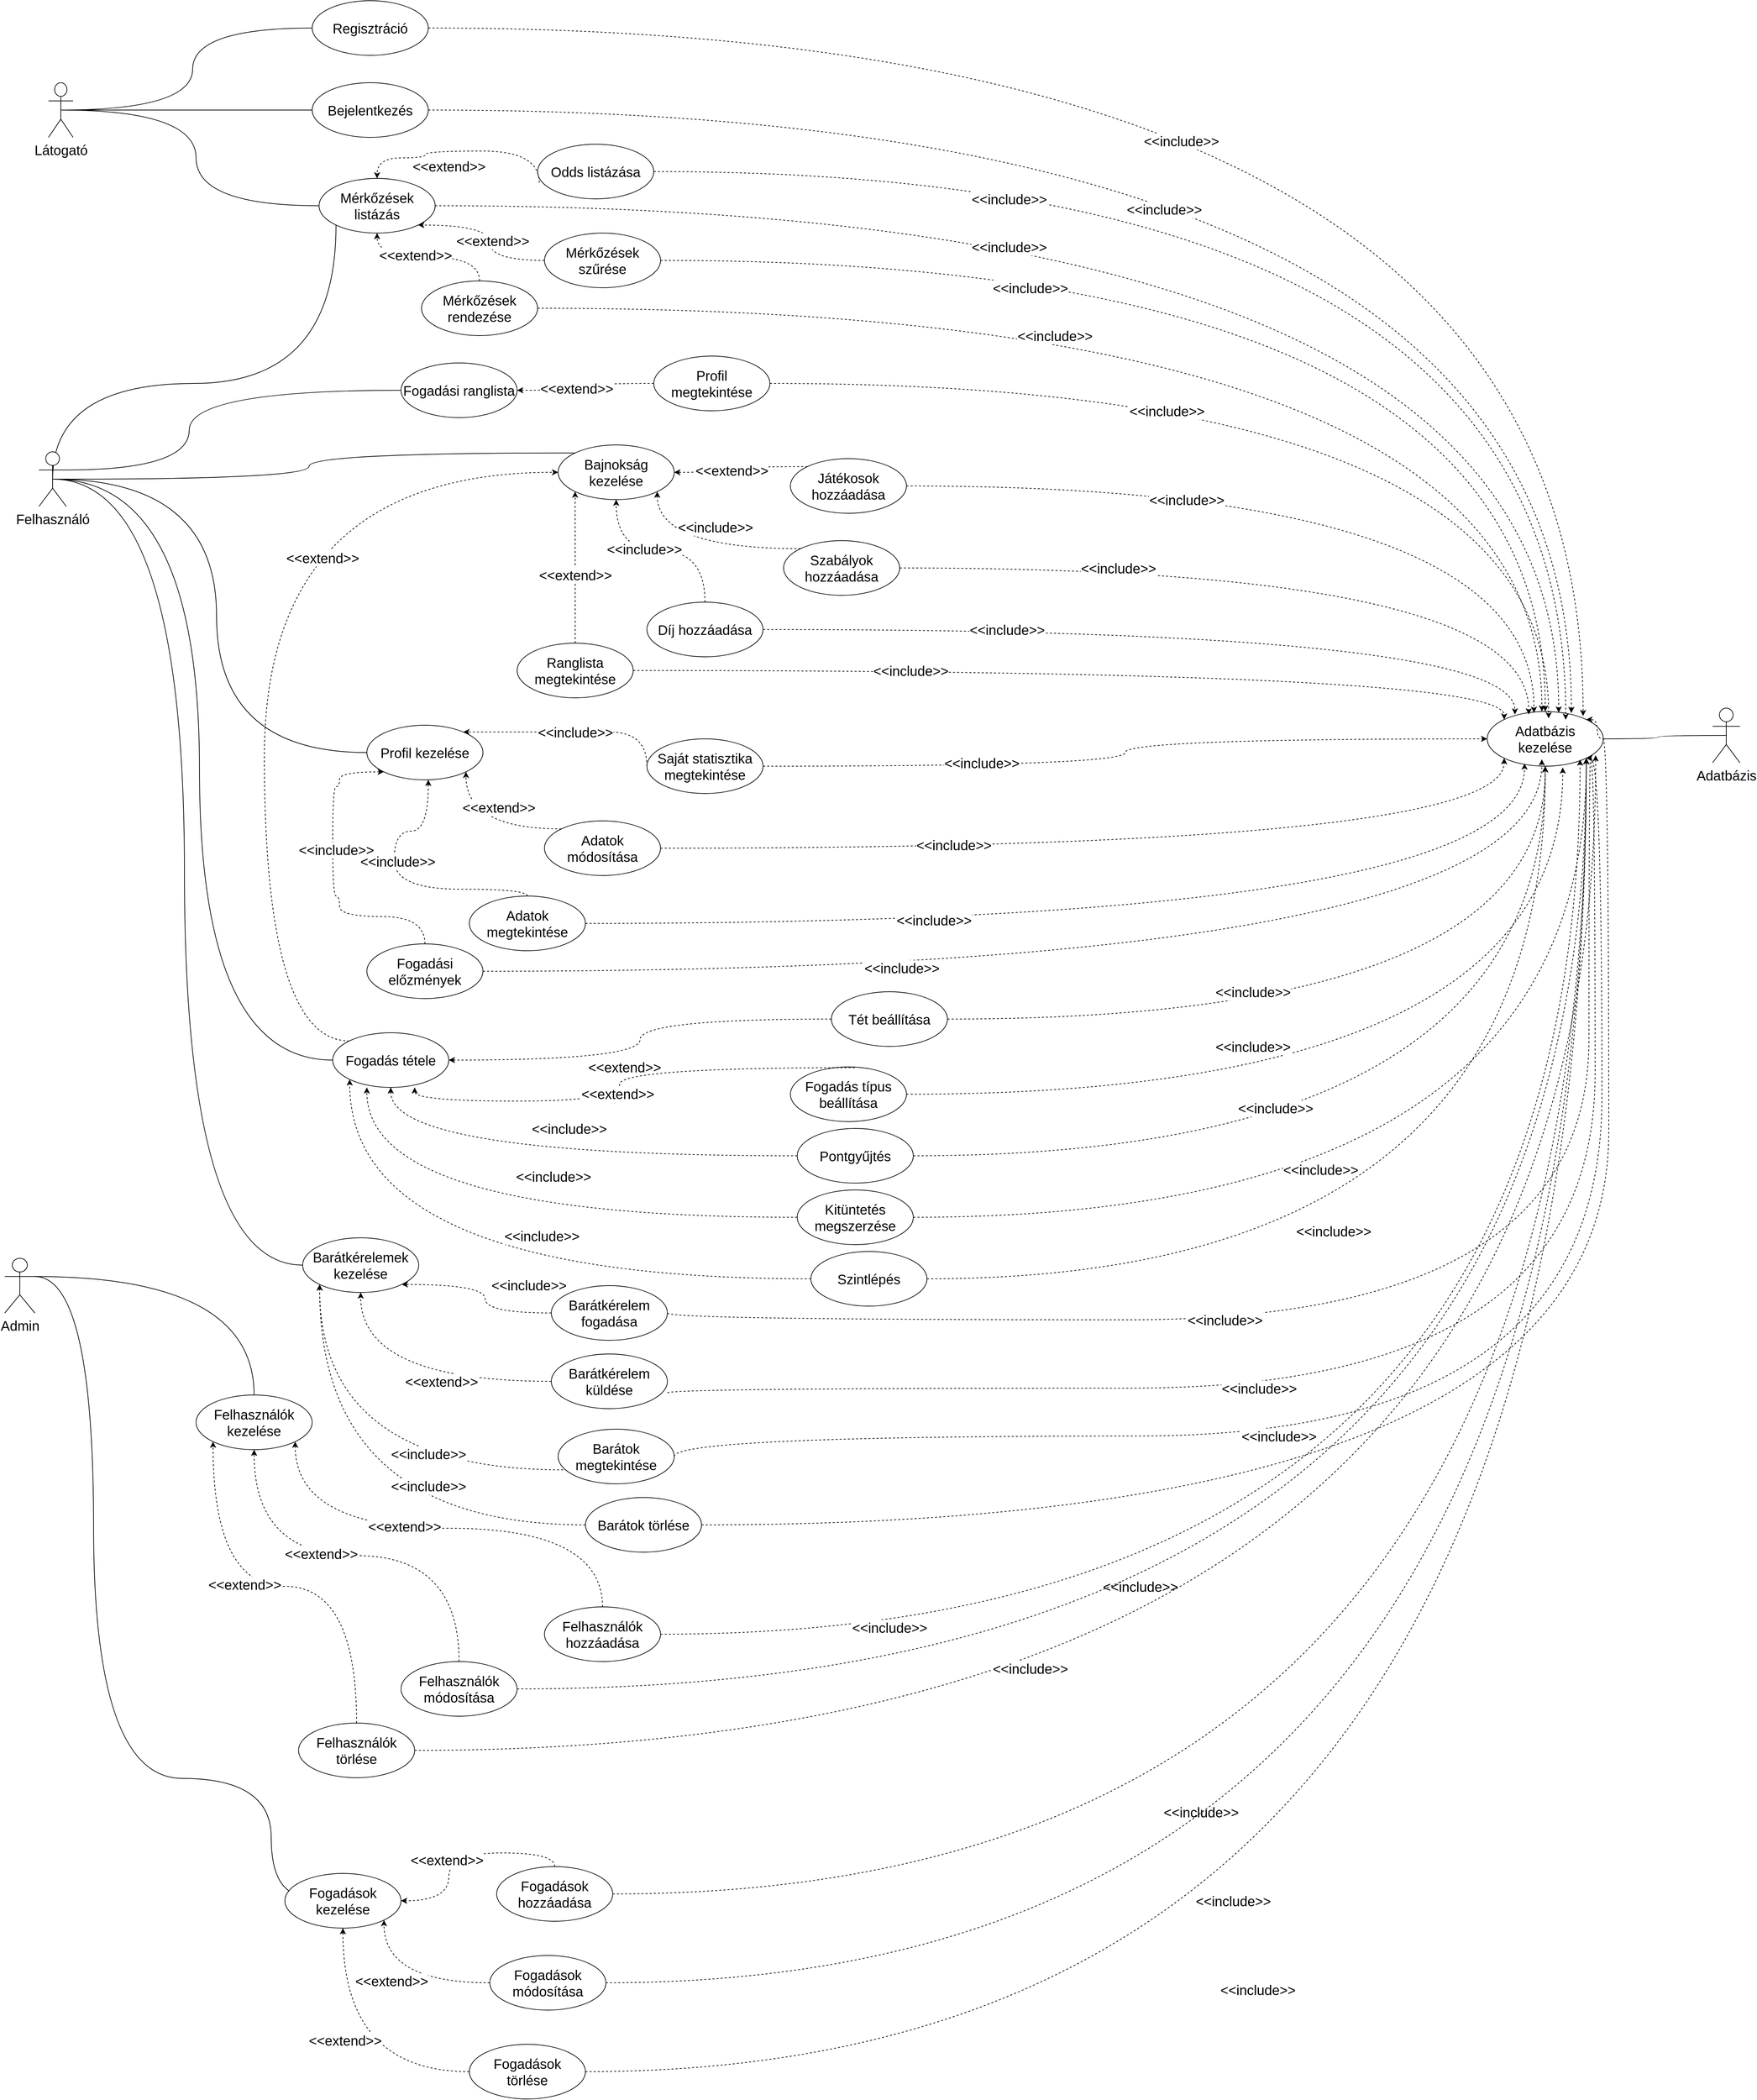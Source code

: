 <mxfile version="24.2.5" type="device">
  <diagram name="1 oldal" id="MR14rs3Xmuz_PhbD7inw">
    <mxGraphModel dx="949" dy="1104" grid="1" gridSize="10" guides="1" tooltips="1" connect="1" arrows="1" fold="1" page="1" pageScale="1" pageWidth="3300" pageHeight="2339" math="0" shadow="0">
      <root>
        <mxCell id="0" />
        <mxCell id="1" parent="0" />
        <mxCell id="g7BesckGdy1jI5dL3-Jj-2" style="rounded=0;orthogonalLoop=1;jettySize=auto;html=1;exitX=0.5;exitY=0.5;exitDx=0;exitDy=0;exitPerimeter=0;entryX=0;entryY=0.5;entryDx=0;entryDy=0;endArrow=none;endFill=0;edgeStyle=orthogonalEdgeStyle;curved=1;" parent="1" source="Zl-YklYHbgNIucJx7okI-1" target="Zl-YklYHbgNIucJx7okI-9" edge="1">
          <mxGeometry relative="1" as="geometry" />
        </mxCell>
        <mxCell id="g7BesckGdy1jI5dL3-Jj-3" style="edgeStyle=orthogonalEdgeStyle;rounded=0;orthogonalLoop=1;jettySize=auto;html=1;exitX=0.5;exitY=0.5;exitDx=0;exitDy=0;exitPerimeter=0;endArrow=none;endFill=0;curved=1;" parent="1" source="Zl-YklYHbgNIucJx7okI-1" target="Zl-YklYHbgNIucJx7okI-8" edge="1">
          <mxGeometry relative="1" as="geometry" />
        </mxCell>
        <mxCell id="g7BesckGdy1jI5dL3-Jj-60" style="edgeStyle=orthogonalEdgeStyle;shape=connector;curved=1;rounded=0;orthogonalLoop=1;jettySize=auto;html=1;exitX=0.5;exitY=0.5;exitDx=0;exitDy=0;exitPerimeter=0;entryX=0;entryY=0.5;entryDx=0;entryDy=0;strokeColor=default;align=center;verticalAlign=middle;fontFamily=Helvetica;fontSize=11;fontColor=default;labelBackgroundColor=default;endArrow=none;endFill=0;" parent="1" source="Zl-YklYHbgNIucJx7okI-1" target="Zl-YklYHbgNIucJx7okI-10" edge="1">
          <mxGeometry relative="1" as="geometry" />
        </mxCell>
        <mxCell id="Zl-YklYHbgNIucJx7okI-1" value="Látogató" style="shape=umlActor;verticalLabelPosition=bottom;verticalAlign=top;html=1;fontSize=20;" parent="1" vertex="1">
          <mxGeometry x="84" y="160" width="36" height="80" as="geometry" />
        </mxCell>
        <mxCell id="g7BesckGdy1jI5dL3-Jj-59" style="edgeStyle=orthogonalEdgeStyle;shape=connector;curved=1;rounded=0;orthogonalLoop=1;jettySize=auto;html=1;exitX=0.5;exitY=0.5;exitDx=0;exitDy=0;exitPerimeter=0;entryX=0;entryY=1;entryDx=0;entryDy=0;strokeColor=default;align=center;verticalAlign=middle;fontFamily=Helvetica;fontSize=11;fontColor=default;labelBackgroundColor=default;endArrow=none;endFill=0;" parent="1" source="Zl-YklYHbgNIucJx7okI-2" target="Zl-YklYHbgNIucJx7okI-10" edge="1">
          <mxGeometry relative="1" as="geometry">
            <Array as="points">
              <mxPoint x="90" y="600" />
              <mxPoint x="505" y="600" />
            </Array>
          </mxGeometry>
        </mxCell>
        <mxCell id="Zl-YklYHbgNIucJx7okI-2" value="Felhasználó" style="shape=umlActor;verticalLabelPosition=bottom;verticalAlign=top;html=1;fontSize=20;aspect=fixed;" parent="1" vertex="1">
          <mxGeometry x="70" y="700" width="40" height="80" as="geometry" />
        </mxCell>
        <mxCell id="Zl-YklYHbgNIucJx7okI-31" style="rounded=0;orthogonalLoop=1;jettySize=auto;html=1;exitX=0.5;exitY=0.5;exitDx=0;exitDy=0;exitPerimeter=0;entryX=0;entryY=0.5;entryDx=0;entryDy=0;curved=0;strokeColor=none;" parent="1" source="Zl-YklYHbgNIucJx7okI-5" target="Zl-YklYHbgNIucJx7okI-27" edge="1">
          <mxGeometry relative="1" as="geometry" />
        </mxCell>
        <mxCell id="Zl-YklYHbgNIucJx7okI-35" style="rounded=0;orthogonalLoop=1;jettySize=auto;html=1;exitX=0.5;exitY=0.5;exitDx=0;exitDy=0;exitPerimeter=0;entryX=0;entryY=0.5;entryDx=0;entryDy=0;endArrow=none;endFill=0;edgeStyle=orthogonalEdgeStyle;curved=1;" parent="1" source="Zl-YklYHbgNIucJx7okI-2" target="Zl-YklYHbgNIucJx7okI-22" edge="1">
          <mxGeometry relative="1" as="geometry" />
        </mxCell>
        <mxCell id="Zl-YklYHbgNIucJx7okI-5" value="Admin" style="shape=umlActor;verticalLabelPosition=bottom;verticalAlign=top;html=1;fontSize=20;aspect=fixed;" parent="1" vertex="1">
          <mxGeometry x="20" y="1880" width="44" height="80" as="geometry" />
        </mxCell>
        <mxCell id="Zl-YklYHbgNIucJx7okI-6" value="Adatbázis" style="shape=umlActor;verticalLabelPosition=bottom;verticalAlign=top;html=1;flipH=0;fontSize=20;aspect=fixed;" parent="1" vertex="1">
          <mxGeometry x="2520" y="1075" width="40" height="80" as="geometry" />
        </mxCell>
        <mxCell id="Zl-YklYHbgNIucJx7okI-8" value="Bejelentkezés" style="ellipse;whiteSpace=wrap;html=1;fontSize=20;" parent="1" vertex="1">
          <mxGeometry x="470" y="160" width="170" height="80" as="geometry" />
        </mxCell>
        <mxCell id="g7BesckGdy1jI5dL3-Jj-5" style="edgeStyle=orthogonalEdgeStyle;shape=connector;curved=1;rounded=0;orthogonalLoop=1;jettySize=auto;html=1;exitX=1;exitY=0.5;exitDx=0;exitDy=0;entryX=0.826;entryY=0.083;entryDx=0;entryDy=0;strokeColor=default;align=center;verticalAlign=middle;fontFamily=Helvetica;fontSize=11;fontColor=default;labelBackgroundColor=default;endArrow=classic;endFill=1;dashed=1;entryPerimeter=0;" parent="1" source="Zl-YklYHbgNIucJx7okI-9" target="Zl-YklYHbgNIucJx7okI-26" edge="1">
          <mxGeometry relative="1" as="geometry">
            <mxPoint x="690" y="90.0" as="sourcePoint" />
            <mxPoint x="2325" y="1090" as="targetPoint" />
          </mxGeometry>
        </mxCell>
        <mxCell id="g7BesckGdy1jI5dL3-Jj-6" value="&amp;lt;&amp;lt;include&amp;gt;&amp;gt;" style="edgeLabel;html=1;align=center;verticalAlign=middle;resizable=0;points=[];fontFamily=Helvetica;fontSize=20;fontColor=default;labelBackgroundColor=default;" parent="g7BesckGdy1jI5dL3-Jj-5" vertex="1" connectable="0">
          <mxGeometry x="-0.183" y="-78" relative="1" as="geometry">
            <mxPoint y="87" as="offset" />
          </mxGeometry>
        </mxCell>
        <mxCell id="Zl-YklYHbgNIucJx7okI-9" value="Regisztráció" style="ellipse;whiteSpace=wrap;html=1;fontSize=20;" parent="1" vertex="1">
          <mxGeometry x="470" y="40" width="170" height="80" as="geometry" />
        </mxCell>
        <mxCell id="Zl-YklYHbgNIucJx7okI-10" value="Mérkőzések listázás" style="ellipse;whiteSpace=wrap;html=1;fontSize=20;" parent="1" vertex="1">
          <mxGeometry x="480" y="300" width="170" height="80" as="geometry" />
        </mxCell>
        <mxCell id="Zl-YklYHbgNIucJx7okI-11" value="Mérkőzések szűrése" style="ellipse;whiteSpace=wrap;html=1;fontSize=20;" parent="1" vertex="1">
          <mxGeometry x="810" y="380" width="170" height="80" as="geometry" />
        </mxCell>
        <mxCell id="g7BesckGdy1jI5dL3-Jj-9" style="edgeStyle=orthogonalEdgeStyle;shape=connector;curved=1;rounded=0;orthogonalLoop=1;jettySize=auto;html=1;exitX=0.5;exitY=0;exitDx=0;exitDy=0;entryX=0.5;entryY=1;entryDx=0;entryDy=0;strokeColor=default;align=center;verticalAlign=middle;fontFamily=Helvetica;fontSize=11;fontColor=default;labelBackgroundColor=default;endArrow=classic;endFill=1;dashed=1;" parent="1" source="Zl-YklYHbgNIucJx7okI-12" target="Zl-YklYHbgNIucJx7okI-10" edge="1">
          <mxGeometry relative="1" as="geometry" />
        </mxCell>
        <mxCell id="g7BesckGdy1jI5dL3-Jj-10" value="&amp;lt;&amp;lt;extend&amp;gt;&amp;gt;" style="edgeLabel;html=1;align=center;verticalAlign=middle;resizable=0;points=[];fontFamily=Helvetica;fontSize=20;fontColor=default;labelBackgroundColor=default;" parent="g7BesckGdy1jI5dL3-Jj-9" vertex="1" connectable="0">
          <mxGeometry x="0.171" y="-3" relative="1" as="geometry">
            <mxPoint as="offset" />
          </mxGeometry>
        </mxCell>
        <mxCell id="Zl-YklYHbgNIucJx7okI-12" value="Mérkőzések rendezése" style="ellipse;whiteSpace=wrap;html=1;fontSize=20;" parent="1" vertex="1">
          <mxGeometry x="630" y="450" width="170" height="80" as="geometry" />
        </mxCell>
        <mxCell id="Zl-YklYHbgNIucJx7okI-13" value="Bajnokság kezelése" style="ellipse;whiteSpace=wrap;html=1;fontSize=20;" parent="1" vertex="1">
          <mxGeometry x="830" y="690" width="170" height="80" as="geometry" />
        </mxCell>
        <mxCell id="Zl-YklYHbgNIucJx7okI-14" value="Játékosok hozzáadása" style="ellipse;whiteSpace=wrap;html=1;fontSize=20;" parent="1" vertex="1">
          <mxGeometry x="1170" y="710" width="170" height="80" as="geometry" />
        </mxCell>
        <mxCell id="Zl-YklYHbgNIucJx7okI-15" value="Szabályok hozzáadása" style="ellipse;whiteSpace=wrap;html=1;fontSize=20;" parent="1" vertex="1">
          <mxGeometry x="1160" y="830" width="170" height="80" as="geometry" />
        </mxCell>
        <mxCell id="Zl-YklYHbgNIucJx7okI-16" value="Díj hozzáadása" style="ellipse;whiteSpace=wrap;html=1;fontSize=20;" parent="1" vertex="1">
          <mxGeometry x="960" y="920" width="170" height="80" as="geometry" />
        </mxCell>
        <mxCell id="Zl-YklYHbgNIucJx7okI-17" value="Ranglista megtekintése" style="ellipse;whiteSpace=wrap;html=1;fontSize=20;" parent="1" vertex="1">
          <mxGeometry x="770" y="980" width="170" height="80" as="geometry" />
        </mxCell>
        <mxCell id="Zl-YklYHbgNIucJx7okI-18" value="Profil kezelése" style="ellipse;whiteSpace=wrap;html=1;fontSize=20;" parent="1" vertex="1">
          <mxGeometry x="550" y="1100" width="170" height="80" as="geometry" />
        </mxCell>
        <mxCell id="Zl-YklYHbgNIucJx7okI-19" value="Adatok megtekintése" style="ellipse;whiteSpace=wrap;html=1;fontSize=20;" parent="1" vertex="1">
          <mxGeometry x="700" y="1350" width="170" height="80" as="geometry" />
        </mxCell>
        <mxCell id="Zl-YklYHbgNIucJx7okI-20" value="Adatok módosítása" style="ellipse;whiteSpace=wrap;html=1;fontSize=20;" parent="1" vertex="1">
          <mxGeometry x="810" y="1240" width="170" height="80" as="geometry" />
        </mxCell>
        <mxCell id="Zl-YklYHbgNIucJx7okI-21" value="Saját statisztika megtekintése" style="ellipse;whiteSpace=wrap;html=1;fontSize=20;" parent="1" vertex="1">
          <mxGeometry x="960" y="1120" width="170" height="80" as="geometry" />
        </mxCell>
        <mxCell id="Zl-YklYHbgNIucJx7okI-22" value="Fogadás tétele" style="ellipse;whiteSpace=wrap;html=1;fontSize=20;" parent="1" vertex="1">
          <mxGeometry x="500" y="1550" width="170" height="80" as="geometry" />
        </mxCell>
        <mxCell id="Zl-YklYHbgNIucJx7okI-23" value="Tét beállítása" style="ellipse;whiteSpace=wrap;html=1;fontSize=20;aspect=fixed;" parent="1" vertex="1">
          <mxGeometry x="1230" y="1490" width="170" height="80" as="geometry" />
        </mxCell>
        <mxCell id="Zl-YklYHbgNIucJx7okI-24" value="Fogadás típus beállítása" style="ellipse;whiteSpace=wrap;html=1;fontSize=20;" parent="1" vertex="1">
          <mxGeometry x="1170" y="1600" width="170" height="80" as="geometry" />
        </mxCell>
        <mxCell id="Zl-YklYHbgNIucJx7okI-26" value="Adatbázis kezelése" style="ellipse;whiteSpace=wrap;html=1;fontSize=20;" parent="1" vertex="1">
          <mxGeometry x="2190" y="1080" width="170" height="80" as="geometry" />
        </mxCell>
        <mxCell id="Zl-YklYHbgNIucJx7okI-27" value="Felhasználók kezelése" style="ellipse;whiteSpace=wrap;html=1;fontSize=20;" parent="1" vertex="1">
          <mxGeometry x="300" y="2080" width="170" height="80" as="geometry" />
        </mxCell>
        <mxCell id="Zl-YklYHbgNIucJx7okI-28" value="Felhasználók hozzáadása" style="ellipse;whiteSpace=wrap;html=1;fontSize=20;" parent="1" vertex="1">
          <mxGeometry x="810" y="2390" width="170" height="80" as="geometry" />
        </mxCell>
        <mxCell id="Zl-YklYHbgNIucJx7okI-29" value="Felhasználók módosítása" style="ellipse;whiteSpace=wrap;html=1;fontSize=20;" parent="1" vertex="1">
          <mxGeometry x="600" y="2470" width="170" height="80" as="geometry" />
        </mxCell>
        <mxCell id="Zl-YklYHbgNIucJx7okI-30" value="Felhasználók törlése" style="ellipse;whiteSpace=wrap;html=1;fontSize=20;" parent="1" vertex="1">
          <mxGeometry x="450" y="2560" width="170" height="80" as="geometry" />
        </mxCell>
        <mxCell id="g7BesckGdy1jI5dL3-Jj-7" style="edgeStyle=orthogonalEdgeStyle;shape=connector;curved=1;rounded=0;orthogonalLoop=1;jettySize=auto;html=1;exitX=1;exitY=0.5;exitDx=0;exitDy=0;entryX=0.725;entryY=0.028;entryDx=0;entryDy=0;strokeColor=default;align=center;verticalAlign=middle;fontFamily=Helvetica;fontSize=11;fontColor=default;labelBackgroundColor=default;endArrow=classic;endFill=1;dashed=1;entryPerimeter=0;" parent="1" source="Zl-YklYHbgNIucJx7okI-8" target="Zl-YklYHbgNIucJx7okI-26" edge="1">
          <mxGeometry relative="1" as="geometry">
            <mxPoint x="710" y="196.88" as="sourcePoint" />
            <mxPoint x="2310.15" y="1080" as="targetPoint" />
          </mxGeometry>
        </mxCell>
        <mxCell id="g7BesckGdy1jI5dL3-Jj-8" value="&amp;lt;&amp;lt;include&amp;gt;&amp;gt;" style="edgeLabel;html=1;align=center;verticalAlign=middle;resizable=0;points=[];fontFamily=Helvetica;fontSize=20;fontColor=default;labelBackgroundColor=default;" parent="g7BesckGdy1jI5dL3-Jj-7" vertex="1" connectable="0">
          <mxGeometry x="-0.183" y="-78" relative="1" as="geometry">
            <mxPoint x="33" y="67" as="offset" />
          </mxGeometry>
        </mxCell>
        <mxCell id="g7BesckGdy1jI5dL3-Jj-11" style="edgeStyle=orthogonalEdgeStyle;shape=connector;curved=1;rounded=0;orthogonalLoop=1;jettySize=auto;html=1;entryX=1;entryY=1;entryDx=0;entryDy=0;strokeColor=default;align=center;verticalAlign=middle;fontFamily=Helvetica;fontSize=11;fontColor=default;labelBackgroundColor=default;endArrow=classic;endFill=1;dashed=1;" parent="1" source="Zl-YklYHbgNIucJx7okI-11" target="Zl-YklYHbgNIucJx7okI-10" edge="1">
          <mxGeometry relative="1" as="geometry">
            <mxPoint x="599.44" y="420" as="sourcePoint" />
            <mxPoint x="699.44" y="360" as="targetPoint" />
          </mxGeometry>
        </mxCell>
        <mxCell id="g7BesckGdy1jI5dL3-Jj-12" value="&amp;lt;&amp;lt;extend&amp;gt;&amp;gt;" style="edgeLabel;html=1;align=center;verticalAlign=middle;resizable=0;points=[];fontFamily=Helvetica;fontSize=20;fontColor=default;labelBackgroundColor=default;" parent="g7BesckGdy1jI5dL3-Jj-11" vertex="1" connectable="0">
          <mxGeometry x="0.171" y="-3" relative="1" as="geometry">
            <mxPoint x="11" y="25" as="offset" />
          </mxGeometry>
        </mxCell>
        <mxCell id="g7BesckGdy1jI5dL3-Jj-13" style="edgeStyle=orthogonalEdgeStyle;shape=connector;curved=1;rounded=0;orthogonalLoop=1;jettySize=auto;html=1;exitX=0;exitY=0;exitDx=0;exitDy=0;entryX=1;entryY=0.5;entryDx=0;entryDy=0;strokeColor=default;align=center;verticalAlign=middle;fontFamily=Helvetica;fontSize=20;fontColor=default;labelBackgroundColor=default;endArrow=classic;endFill=1;dashed=1;" parent="1" source="Zl-YklYHbgNIucJx7okI-14" target="Zl-YklYHbgNIucJx7okI-13" edge="1">
          <mxGeometry relative="1" as="geometry">
            <mxPoint x="809.44" y="680" as="sourcePoint" />
            <mxPoint x="909.44" y="620" as="targetPoint" />
          </mxGeometry>
        </mxCell>
        <mxCell id="g7BesckGdy1jI5dL3-Jj-14" value="&amp;lt;&amp;lt;extend&amp;gt;&amp;gt;" style="edgeLabel;html=1;align=center;verticalAlign=middle;resizable=0;points=[];fontFamily=Helvetica;fontSize=20;fontColor=default;labelBackgroundColor=default;" parent="g7BesckGdy1jI5dL3-Jj-13" vertex="1" connectable="0">
          <mxGeometry x="0.171" y="-3" relative="1" as="geometry">
            <mxPoint as="offset" />
          </mxGeometry>
        </mxCell>
        <mxCell id="g7BesckGdy1jI5dL3-Jj-15" style="edgeStyle=orthogonalEdgeStyle;shape=connector;curved=1;rounded=0;orthogonalLoop=1;jettySize=auto;html=1;exitX=0;exitY=0;exitDx=0;exitDy=0;entryX=1;entryY=1;entryDx=0;entryDy=0;strokeColor=default;align=center;verticalAlign=middle;fontFamily=Helvetica;fontSize=20;fontColor=default;labelBackgroundColor=default;endArrow=classic;endFill=1;dashed=1;" parent="1" source="Zl-YklYHbgNIucJx7okI-15" target="Zl-YklYHbgNIucJx7okI-13" edge="1">
          <mxGeometry relative="1" as="geometry">
            <mxPoint x="820" y="850" as="sourcePoint" />
            <mxPoint x="920" y="790" as="targetPoint" />
          </mxGeometry>
        </mxCell>
        <mxCell id="g7BesckGdy1jI5dL3-Jj-16" value="&amp;lt;&amp;lt;include&amp;gt;&amp;gt;" style="edgeLabel;html=1;align=center;verticalAlign=middle;resizable=0;points=[];fontFamily=Helvetica;fontSize=20;fontColor=default;labelBackgroundColor=default;" parent="g7BesckGdy1jI5dL3-Jj-15" vertex="1" connectable="0">
          <mxGeometry x="0.171" y="-3" relative="1" as="geometry">
            <mxPoint x="46" y="-29" as="offset" />
          </mxGeometry>
        </mxCell>
        <mxCell id="g7BesckGdy1jI5dL3-Jj-17" style="edgeStyle=orthogonalEdgeStyle;shape=connector;curved=1;rounded=0;orthogonalLoop=1;jettySize=auto;html=1;exitX=0.5;exitY=0;exitDx=0;exitDy=0;entryX=0.5;entryY=1;entryDx=0;entryDy=0;strokeColor=default;align=center;verticalAlign=middle;fontFamily=Helvetica;fontSize=20;fontColor=default;labelBackgroundColor=default;endArrow=classic;endFill=1;dashed=1;" parent="1" source="Zl-YklYHbgNIucJx7okI-16" target="Zl-YklYHbgNIucJx7okI-13" edge="1">
          <mxGeometry relative="1" as="geometry">
            <mxPoint x="680" y="869.44" as="sourcePoint" />
            <mxPoint x="780" y="809.44" as="targetPoint" />
          </mxGeometry>
        </mxCell>
        <mxCell id="g7BesckGdy1jI5dL3-Jj-18" value="&amp;lt;&amp;lt;include&amp;gt;&amp;gt;" style="edgeLabel;html=1;align=center;verticalAlign=middle;resizable=0;points=[];fontFamily=Helvetica;fontSize=20;fontColor=default;labelBackgroundColor=default;" parent="g7BesckGdy1jI5dL3-Jj-17" vertex="1" connectable="0">
          <mxGeometry x="0.171" y="-3" relative="1" as="geometry">
            <mxPoint as="offset" />
          </mxGeometry>
        </mxCell>
        <mxCell id="g7BesckGdy1jI5dL3-Jj-19" style="edgeStyle=orthogonalEdgeStyle;shape=connector;curved=1;rounded=0;orthogonalLoop=1;jettySize=auto;html=1;exitX=0.5;exitY=0;exitDx=0;exitDy=0;entryX=0;entryY=1;entryDx=0;entryDy=0;strokeColor=default;align=center;verticalAlign=middle;fontFamily=Helvetica;fontSize=20;fontColor=default;labelBackgroundColor=default;endArrow=classic;endFill=1;dashed=1;" parent="1" source="Zl-YklYHbgNIucJx7okI-17" target="Zl-YklYHbgNIucJx7okI-13" edge="1">
          <mxGeometry relative="1" as="geometry">
            <mxPoint x="570" y="854.77" as="sourcePoint" />
            <mxPoint x="670" y="794.77" as="targetPoint" />
          </mxGeometry>
        </mxCell>
        <mxCell id="g7BesckGdy1jI5dL3-Jj-20" value="&amp;lt;&amp;lt;extend&amp;gt;&amp;gt;" style="edgeLabel;html=1;align=center;verticalAlign=middle;resizable=0;points=[];fontFamily=Helvetica;fontSize=20;fontColor=default;labelBackgroundColor=default;" parent="g7BesckGdy1jI5dL3-Jj-19" vertex="1" connectable="0">
          <mxGeometry x="0.171" y="-3" relative="1" as="geometry">
            <mxPoint x="-3" y="30" as="offset" />
          </mxGeometry>
        </mxCell>
        <mxCell id="g7BesckGdy1jI5dL3-Jj-22" style="edgeStyle=orthogonalEdgeStyle;shape=connector;curved=1;rounded=0;orthogonalLoop=1;jettySize=auto;html=1;exitX=0;exitY=0;exitDx=0;exitDy=0;entryX=1;entryY=1;entryDx=0;entryDy=0;strokeColor=default;align=center;verticalAlign=middle;fontFamily=Helvetica;fontSize=20;fontColor=default;labelBackgroundColor=default;endArrow=classic;endFill=1;dashed=1;" parent="1" source="Zl-YklYHbgNIucJx7okI-20" target="Zl-YklYHbgNIucJx7okI-18" edge="1">
          <mxGeometry relative="1" as="geometry">
            <mxPoint x="910" y="1265" as="sourcePoint" />
            <mxPoint x="750" y="1220" as="targetPoint" />
          </mxGeometry>
        </mxCell>
        <mxCell id="g7BesckGdy1jI5dL3-Jj-23" value="&amp;lt;&amp;lt;extend&amp;gt;&amp;gt;" style="edgeLabel;html=1;align=center;verticalAlign=middle;resizable=0;points=[];fontFamily=Helvetica;fontSize=20;fontColor=default;labelBackgroundColor=default;" parent="g7BesckGdy1jI5dL3-Jj-22" vertex="1" connectable="0">
          <mxGeometry x="0.171" y="-3" relative="1" as="geometry">
            <mxPoint x="38" y="-29" as="offset" />
          </mxGeometry>
        </mxCell>
        <mxCell id="g7BesckGdy1jI5dL3-Jj-26" style="edgeStyle=orthogonalEdgeStyle;shape=connector;curved=1;rounded=0;orthogonalLoop=1;jettySize=auto;html=1;exitX=0;exitY=0.5;exitDx=0;exitDy=0;strokeColor=default;align=center;verticalAlign=middle;fontFamily=Helvetica;fontSize=20;fontColor=default;labelBackgroundColor=default;endArrow=classic;endFill=1;dashed=1;" parent="1" source="Zl-YklYHbgNIucJx7okI-21" target="Zl-YklYHbgNIucJx7okI-18" edge="1">
          <mxGeometry relative="1" as="geometry">
            <mxPoint x="910" y="1210" as="sourcePoint" />
            <mxPoint x="780" y="1120" as="targetPoint" />
            <Array as="points">
              <mxPoint x="850" y="1110" />
              <mxPoint x="640" y="1110" />
            </Array>
          </mxGeometry>
        </mxCell>
        <mxCell id="g7BesckGdy1jI5dL3-Jj-27" value="&amp;lt;&amp;lt;include&amp;gt;&amp;gt;" style="edgeLabel;html=1;align=center;verticalAlign=middle;resizable=0;points=[];fontFamily=Helvetica;fontSize=20;fontColor=default;labelBackgroundColor=default;" parent="g7BesckGdy1jI5dL3-Jj-26" vertex="1" connectable="0">
          <mxGeometry x="0.171" y="-3" relative="1" as="geometry">
            <mxPoint x="31" y="3" as="offset" />
          </mxGeometry>
        </mxCell>
        <mxCell id="g7BesckGdy1jI5dL3-Jj-30" style="edgeStyle=orthogonalEdgeStyle;shape=connector;curved=1;rounded=0;orthogonalLoop=1;jettySize=auto;html=1;exitX=0.5;exitY=0;exitDx=0;exitDy=0;strokeColor=default;align=center;verticalAlign=middle;fontFamily=Helvetica;fontSize=20;fontColor=default;labelBackgroundColor=default;endArrow=classic;endFill=1;dashed=1;" parent="1" source="Zl-YklYHbgNIucJx7okI-19" target="Zl-YklYHbgNIucJx7okI-18" edge="1">
          <mxGeometry relative="1" as="geometry">
            <mxPoint x="670" y="1310" as="sourcePoint" />
            <mxPoint x="420" y="1275" as="targetPoint" />
            <Array as="points">
              <mxPoint x="590" y="1340" />
              <mxPoint x="590" y="1255" />
              <mxPoint x="640" y="1255" />
            </Array>
          </mxGeometry>
        </mxCell>
        <mxCell id="g7BesckGdy1jI5dL3-Jj-31" value="&amp;lt;&amp;lt;include&amp;gt;&amp;gt;" style="edgeLabel;html=1;align=center;verticalAlign=middle;resizable=0;points=[];fontFamily=Helvetica;fontSize=20;fontColor=default;labelBackgroundColor=default;" parent="g7BesckGdy1jI5dL3-Jj-30" vertex="1" connectable="0">
          <mxGeometry x="0.171" y="-3" relative="1" as="geometry">
            <mxPoint x="2" y="-3" as="offset" />
          </mxGeometry>
        </mxCell>
        <mxCell id="g7BesckGdy1jI5dL3-Jj-32" style="edgeStyle=orthogonalEdgeStyle;shape=connector;curved=1;rounded=0;orthogonalLoop=1;jettySize=auto;html=1;entryX=1;entryY=0.5;entryDx=0;entryDy=0;strokeColor=default;align=center;verticalAlign=middle;fontFamily=Helvetica;fontSize=11;fontColor=default;labelBackgroundColor=default;endArrow=classic;endFill=1;dashed=1;" parent="1" source="Zl-YklYHbgNIucJx7okI-23" target="Zl-YklYHbgNIucJx7okI-22" edge="1">
          <mxGeometry relative="1" as="geometry">
            <mxPoint x="1185" y="1649.45" as="sourcePoint" />
            <mxPoint x="1025" y="1489.45" as="targetPoint" />
          </mxGeometry>
        </mxCell>
        <mxCell id="g7BesckGdy1jI5dL3-Jj-33" value="&amp;lt;&amp;lt;extend&amp;gt;&amp;gt;" style="edgeLabel;html=1;align=center;verticalAlign=middle;resizable=0;points=[];fontFamily=Helvetica;fontSize=20;fontColor=default;labelBackgroundColor=default;" parent="g7BesckGdy1jI5dL3-Jj-32" vertex="1" connectable="0">
          <mxGeometry x="0.171" y="-3" relative="1" as="geometry">
            <mxPoint y="13" as="offset" />
          </mxGeometry>
        </mxCell>
        <mxCell id="g7BesckGdy1jI5dL3-Jj-34" style="edgeStyle=orthogonalEdgeStyle;shape=connector;curved=1;rounded=0;orthogonalLoop=1;jettySize=auto;html=1;entryX=0.706;entryY=1;entryDx=0;entryDy=0;strokeColor=default;align=center;verticalAlign=middle;fontFamily=Helvetica;fontSize=11;fontColor=default;labelBackgroundColor=default;endArrow=classic;endFill=1;dashed=1;exitX=0.555;exitY=0.014;exitDx=0;exitDy=0;exitPerimeter=0;entryPerimeter=0;" parent="1" source="Zl-YklYHbgNIucJx7okI-24" target="Zl-YklYHbgNIucJx7okI-22" edge="1">
          <mxGeometry relative="1" as="geometry">
            <mxPoint x="1105" y="1705" as="sourcePoint" />
            <mxPoint x="985" y="1575" as="targetPoint" />
          </mxGeometry>
        </mxCell>
        <mxCell id="g7BesckGdy1jI5dL3-Jj-35" value="&amp;lt;&amp;lt;extend&amp;gt;&amp;gt;" style="edgeLabel;html=1;align=center;verticalAlign=middle;resizable=0;points=[];fontFamily=Helvetica;fontSize=20;fontColor=default;labelBackgroundColor=default;" parent="g7BesckGdy1jI5dL3-Jj-34" vertex="1" connectable="0">
          <mxGeometry x="0.171" y="-3" relative="1" as="geometry">
            <mxPoint x="21" y="-8" as="offset" />
          </mxGeometry>
        </mxCell>
        <mxCell id="g7BesckGdy1jI5dL3-Jj-36" style="edgeStyle=orthogonalEdgeStyle;shape=connector;curved=1;rounded=0;orthogonalLoop=1;jettySize=auto;html=1;entryX=0;entryY=0.5;entryDx=0;entryDy=0;strokeColor=default;align=center;verticalAlign=middle;fontFamily=Helvetica;fontSize=11;fontColor=default;labelBackgroundColor=default;endArrow=classic;endFill=1;dashed=1;" parent="1" source="Zl-YklYHbgNIucJx7okI-22" target="Zl-YklYHbgNIucJx7okI-13" edge="1">
          <mxGeometry relative="1" as="geometry">
            <mxPoint x="460.003" y="1613.377" as="sourcePoint" />
            <mxPoint x="764.91" y="725" as="targetPoint" />
            <Array as="points">
              <mxPoint x="400" y="1562" />
              <mxPoint x="400" y="730" />
            </Array>
          </mxGeometry>
        </mxCell>
        <mxCell id="g7BesckGdy1jI5dL3-Jj-38" style="edgeStyle=orthogonalEdgeStyle;shape=connector;curved=1;rounded=0;orthogonalLoop=1;jettySize=auto;html=1;entryX=1;entryY=1;entryDx=0;entryDy=0;strokeColor=default;align=center;verticalAlign=middle;fontFamily=Helvetica;fontSize=11;fontColor=default;labelBackgroundColor=default;endArrow=classic;endFill=1;dashed=1;exitX=0.5;exitY=0;exitDx=0;exitDy=0;" parent="1" source="Zl-YklYHbgNIucJx7okI-28" target="Zl-YklYHbgNIucJx7okI-27" edge="1">
          <mxGeometry relative="1" as="geometry">
            <mxPoint x="798" y="2141" as="sourcePoint" />
            <mxPoint x="720" y="2020" as="targetPoint" />
          </mxGeometry>
        </mxCell>
        <mxCell id="g7BesckGdy1jI5dL3-Jj-39" value="&amp;lt;&amp;lt;extend&amp;gt;&amp;gt;" style="edgeLabel;html=1;align=center;verticalAlign=middle;resizable=0;points=[];fontFamily=Helvetica;fontSize=20;fontColor=default;labelBackgroundColor=default;" parent="g7BesckGdy1jI5dL3-Jj-38" vertex="1" connectable="0">
          <mxGeometry x="0.171" y="-3" relative="1" as="geometry">
            <mxPoint as="offset" />
          </mxGeometry>
        </mxCell>
        <mxCell id="g7BesckGdy1jI5dL3-Jj-41" style="edgeStyle=orthogonalEdgeStyle;shape=connector;curved=1;rounded=0;orthogonalLoop=1;jettySize=auto;html=1;entryX=0.5;entryY=1;entryDx=0;entryDy=0;strokeColor=default;align=center;verticalAlign=middle;fontFamily=Helvetica;fontSize=11;fontColor=default;labelBackgroundColor=default;endArrow=classic;endFill=1;dashed=1;exitX=0.5;exitY=0;exitDx=0;exitDy=0;" parent="1" source="Zl-YklYHbgNIucJx7okI-29" target="Zl-YklYHbgNIucJx7okI-27" edge="1">
          <mxGeometry relative="1" as="geometry">
            <mxPoint x="760" y="2169.47" as="sourcePoint" />
            <mxPoint x="570" y="2059.47" as="targetPoint" />
          </mxGeometry>
        </mxCell>
        <mxCell id="g7BesckGdy1jI5dL3-Jj-42" value="&amp;lt;&amp;lt;extend&amp;gt;&amp;gt;" style="edgeLabel;html=1;align=center;verticalAlign=middle;resizable=0;points=[];fontFamily=Helvetica;fontSize=20;fontColor=default;labelBackgroundColor=default;" parent="g7BesckGdy1jI5dL3-Jj-41" vertex="1" connectable="0">
          <mxGeometry x="0.171" y="-3" relative="1" as="geometry">
            <mxPoint as="offset" />
          </mxGeometry>
        </mxCell>
        <mxCell id="g7BesckGdy1jI5dL3-Jj-43" style="edgeStyle=orthogonalEdgeStyle;shape=connector;curved=1;rounded=0;orthogonalLoop=1;jettySize=auto;html=1;entryX=0;entryY=1;entryDx=0;entryDy=0;strokeColor=default;align=center;verticalAlign=middle;fontFamily=Helvetica;fontSize=11;fontColor=default;labelBackgroundColor=default;endArrow=classic;endFill=1;dashed=1;exitX=0.5;exitY=0;exitDx=0;exitDy=0;" parent="1" source="Zl-YklYHbgNIucJx7okI-30" target="Zl-YklYHbgNIucJx7okI-27" edge="1">
          <mxGeometry relative="1" as="geometry">
            <mxPoint x="535" y="2130" as="sourcePoint" />
            <mxPoint x="345" y="2020" as="targetPoint" />
          </mxGeometry>
        </mxCell>
        <mxCell id="g7BesckGdy1jI5dL3-Jj-44" value="&amp;lt;&amp;lt;extend&amp;gt;&amp;gt;" style="edgeLabel;html=1;align=center;verticalAlign=middle;resizable=0;points=[];fontFamily=Helvetica;fontSize=20;fontColor=default;labelBackgroundColor=default;" parent="g7BesckGdy1jI5dL3-Jj-43" vertex="1" connectable="0">
          <mxGeometry x="0.171" y="-3" relative="1" as="geometry">
            <mxPoint as="offset" />
          </mxGeometry>
        </mxCell>
        <mxCell id="g7BesckGdy1jI5dL3-Jj-45" style="edgeStyle=orthogonalEdgeStyle;shape=connector;curved=1;rounded=0;orthogonalLoop=1;jettySize=auto;html=1;entryX=0.8;entryY=0.878;entryDx=0;entryDy=0;strokeColor=default;align=center;verticalAlign=middle;fontFamily=Helvetica;fontSize=11;fontColor=default;labelBackgroundColor=default;endArrow=classic;endFill=1;dashed=1;entryPerimeter=0;exitX=1;exitY=0.5;exitDx=0;exitDy=0;" parent="1" source="Zl-YklYHbgNIucJx7okI-28" target="Zl-YklYHbgNIucJx7okI-26" edge="1">
          <mxGeometry relative="1" as="geometry">
            <mxPoint x="1380" y="1040" as="sourcePoint" />
            <mxPoint x="2121" y="1298" as="targetPoint" />
          </mxGeometry>
        </mxCell>
        <mxCell id="g7BesckGdy1jI5dL3-Jj-46" value="&amp;lt;&amp;lt;include&amp;gt;&amp;gt;" style="edgeLabel;html=1;align=center;verticalAlign=middle;resizable=0;points=[];fontFamily=Helvetica;fontSize=20;fontColor=default;labelBackgroundColor=default;" parent="g7BesckGdy1jI5dL3-Jj-45" vertex="1" connectable="0">
          <mxGeometry x="-0.183" y="-78" relative="1" as="geometry">
            <mxPoint x="-371" y="-148" as="offset" />
          </mxGeometry>
        </mxCell>
        <mxCell id="g7BesckGdy1jI5dL3-Jj-47" style="edgeStyle=orthogonalEdgeStyle;shape=connector;curved=1;rounded=0;orthogonalLoop=1;jettySize=auto;html=1;exitX=1;exitY=0.5;exitDx=0;exitDy=0;entryX=0.5;entryY=0.5;entryDx=0;entryDy=0;entryPerimeter=0;strokeColor=default;align=center;verticalAlign=middle;fontFamily=Helvetica;fontSize=11;fontColor=default;labelBackgroundColor=default;endArrow=none;endFill=0;" parent="1" source="Zl-YklYHbgNIucJx7okI-26" target="Zl-YklYHbgNIucJx7okI-6" edge="1">
          <mxGeometry relative="1" as="geometry" />
        </mxCell>
        <mxCell id="g7BesckGdy1jI5dL3-Jj-48" style="edgeStyle=orthogonalEdgeStyle;shape=connector;curved=1;rounded=0;orthogonalLoop=1;jettySize=auto;html=1;entryX=1;entryY=1;entryDx=0;entryDy=0;strokeColor=default;align=center;verticalAlign=middle;fontFamily=Helvetica;fontSize=11;fontColor=default;labelBackgroundColor=default;endArrow=classic;endFill=1;dashed=1;exitX=1;exitY=0.5;exitDx=0;exitDy=0;" parent="1" source="Zl-YklYHbgNIucJx7okI-29" target="Zl-YklYHbgNIucJx7okI-26" edge="1">
          <mxGeometry relative="1" as="geometry">
            <mxPoint x="910" y="1884" as="sourcePoint" />
            <mxPoint x="2242" y="1280" as="targetPoint" />
          </mxGeometry>
        </mxCell>
        <mxCell id="g7BesckGdy1jI5dL3-Jj-49" value="&amp;lt;&amp;lt;include&amp;gt;&amp;gt;" style="edgeLabel;html=1;align=center;verticalAlign=middle;resizable=0;points=[];fontFamily=Helvetica;fontSize=20;fontColor=default;labelBackgroundColor=default;" parent="g7BesckGdy1jI5dL3-Jj-48" vertex="1" connectable="0">
          <mxGeometry x="-0.183" y="-78" relative="1" as="geometry">
            <mxPoint x="-651" y="-168" as="offset" />
          </mxGeometry>
        </mxCell>
        <mxCell id="g7BesckGdy1jI5dL3-Jj-50" style="edgeStyle=orthogonalEdgeStyle;shape=connector;curved=1;rounded=0;orthogonalLoop=1;jettySize=auto;html=1;entryX=0.934;entryY=0.8;entryDx=0;entryDy=0;strokeColor=default;align=center;verticalAlign=middle;fontFamily=Helvetica;fontSize=11;fontColor=default;labelBackgroundColor=default;endArrow=classic;endFill=1;dashed=1;entryPerimeter=0;exitX=1;exitY=0.5;exitDx=0;exitDy=0;" parent="1" source="Zl-YklYHbgNIucJx7okI-30" target="Zl-YklYHbgNIucJx7okI-26" edge="1">
          <mxGeometry relative="1" as="geometry">
            <mxPoint x="1020" y="1934" as="sourcePoint" />
            <mxPoint x="2352" y="1330" as="targetPoint" />
          </mxGeometry>
        </mxCell>
        <mxCell id="g7BesckGdy1jI5dL3-Jj-51" value="&amp;lt;&amp;lt;include&amp;gt;&amp;gt;" style="edgeLabel;html=1;align=center;verticalAlign=middle;resizable=0;points=[];fontFamily=Helvetica;fontSize=20;fontColor=default;labelBackgroundColor=default;" parent="g7BesckGdy1jI5dL3-Jj-50" vertex="1" connectable="0">
          <mxGeometry x="-0.183" y="-78" relative="1" as="geometry">
            <mxPoint x="-400" y="-198" as="offset" />
          </mxGeometry>
        </mxCell>
        <mxCell id="g7BesckGdy1jI5dL3-Jj-54" style="edgeStyle=orthogonalEdgeStyle;shape=connector;curved=1;rounded=0;orthogonalLoop=1;jettySize=auto;html=1;entryX=0.651;entryY=1.024;entryDx=0;entryDy=0;strokeColor=default;align=center;verticalAlign=middle;fontFamily=Helvetica;fontSize=11;fontColor=default;labelBackgroundColor=default;endArrow=classic;endFill=1;dashed=1;exitX=1;exitY=0.5;exitDx=0;exitDy=0;entryPerimeter=0;" parent="1" source="Zl-YklYHbgNIucJx7okI-24" target="Zl-YklYHbgNIucJx7okI-26" edge="1">
          <mxGeometry relative="1" as="geometry">
            <mxPoint x="1140" y="1506" as="sourcePoint" />
            <mxPoint x="2373" y="1050" as="targetPoint" />
          </mxGeometry>
        </mxCell>
        <mxCell id="g7BesckGdy1jI5dL3-Jj-55" value="&amp;lt;&amp;lt;include&amp;gt;&amp;gt;" style="edgeLabel;html=1;align=center;verticalAlign=middle;resizable=0;points=[];fontFamily=Helvetica;fontSize=20;fontColor=default;labelBackgroundColor=default;" parent="g7BesckGdy1jI5dL3-Jj-54" vertex="1" connectable="0">
          <mxGeometry x="-0.183" y="-78" relative="1" as="geometry">
            <mxPoint x="-81" y="-148" as="offset" />
          </mxGeometry>
        </mxCell>
        <mxCell id="g7BesckGdy1jI5dL3-Jj-56" style="edgeStyle=orthogonalEdgeStyle;shape=connector;curved=1;rounded=0;orthogonalLoop=1;jettySize=auto;html=1;entryX=0.5;entryY=1;entryDx=0;entryDy=0;strokeColor=default;align=center;verticalAlign=middle;fontFamily=Helvetica;fontSize=11;fontColor=default;labelBackgroundColor=default;endArrow=classic;endFill=1;dashed=1;exitX=1;exitY=0.5;exitDx=0;exitDy=0;" parent="1" source="Zl-YklYHbgNIucJx7okI-23" target="Zl-YklYHbgNIucJx7okI-26" edge="1">
          <mxGeometry relative="1" as="geometry">
            <mxPoint x="1210" y="1510" as="sourcePoint" />
            <mxPoint x="2235" y="1150" as="targetPoint" />
          </mxGeometry>
        </mxCell>
        <mxCell id="g7BesckGdy1jI5dL3-Jj-57" value="&amp;lt;&amp;lt;include&amp;gt;&amp;gt;" style="edgeLabel;html=1;align=center;verticalAlign=middle;resizable=0;points=[];fontFamily=Helvetica;fontSize=20;fontColor=default;labelBackgroundColor=default;" parent="g7BesckGdy1jI5dL3-Jj-56" vertex="1" connectable="0">
          <mxGeometry x="-0.183" y="-78" relative="1" as="geometry">
            <mxPoint x="-62" y="-118" as="offset" />
          </mxGeometry>
        </mxCell>
        <mxCell id="g7BesckGdy1jI5dL3-Jj-61" style="rounded=0;orthogonalLoop=1;jettySize=auto;html=1;exitX=0.5;exitY=0.5;exitDx=0;exitDy=0;exitPerimeter=0;endArrow=none;endFill=0;edgeStyle=orthogonalEdgeStyle;curved=1;entryX=0;entryY=0.5;entryDx=0;entryDy=0;fontSize=20;" parent="1" source="Zl-YklYHbgNIucJx7okI-2" target="Zl-YklYHbgNIucJx7okI-18" edge="1">
          <mxGeometry relative="1" as="geometry">
            <mxPoint x="-30" y="1050" as="sourcePoint" />
            <mxPoint x="670" y="1020" as="targetPoint" />
          </mxGeometry>
        </mxCell>
        <mxCell id="g7BesckGdy1jI5dL3-Jj-63" style="edgeStyle=orthogonalEdgeStyle;shape=connector;curved=1;rounded=0;orthogonalLoop=1;jettySize=auto;html=1;exitX=1;exitY=0.5;exitDx=0;exitDy=0;entryX=0.5;entryY=0;entryDx=0;entryDy=0;strokeColor=default;align=center;verticalAlign=middle;fontFamily=Helvetica;fontSize=11;fontColor=default;labelBackgroundColor=default;endArrow=classic;endFill=1;dashed=1;" parent="1" source="Zl-YklYHbgNIucJx7okI-11" target="Zl-YklYHbgNIucJx7okI-26" edge="1">
          <mxGeometry relative="1" as="geometry">
            <mxPoint x="810" y="377" as="sourcePoint" />
            <mxPoint x="2410" y="1260" as="targetPoint" />
          </mxGeometry>
        </mxCell>
        <mxCell id="g7BesckGdy1jI5dL3-Jj-64" value="&amp;lt;&amp;lt;include&amp;gt;&amp;gt;" style="edgeLabel;html=1;align=center;verticalAlign=middle;resizable=0;points=[];fontFamily=Helvetica;fontSize=20;fontColor=default;labelBackgroundColor=default;" parent="g7BesckGdy1jI5dL3-Jj-63" vertex="1" connectable="0">
          <mxGeometry x="-0.183" y="-78" relative="1" as="geometry">
            <mxPoint x="-258" y="-38" as="offset" />
          </mxGeometry>
        </mxCell>
        <mxCell id="g7BesckGdy1jI5dL3-Jj-65" style="edgeStyle=orthogonalEdgeStyle;shape=connector;curved=1;rounded=0;orthogonalLoop=1;jettySize=auto;html=1;exitX=1;exitY=0.5;exitDx=0;exitDy=0;entryX=0.471;entryY=0;entryDx=0;entryDy=0;strokeColor=default;align=center;verticalAlign=middle;fontFamily=Helvetica;fontSize=11;fontColor=default;labelBackgroundColor=default;endArrow=classic;endFill=1;dashed=1;entryPerimeter=0;" parent="1" source="Zl-YklYHbgNIucJx7okI-12" target="Zl-YklYHbgNIucJx7okI-26" edge="1">
          <mxGeometry relative="1" as="geometry">
            <mxPoint x="860" y="520" as="sourcePoint" />
            <mxPoint x="2155" y="1180" as="targetPoint" />
          </mxGeometry>
        </mxCell>
        <mxCell id="g7BesckGdy1jI5dL3-Jj-66" value="&amp;lt;&amp;lt;include&amp;gt;&amp;gt;" style="edgeLabel;html=1;align=center;verticalAlign=middle;resizable=0;points=[];fontFamily=Helvetica;fontSize=20;fontColor=default;labelBackgroundColor=default;" parent="g7BesckGdy1jI5dL3-Jj-65" vertex="1" connectable="0">
          <mxGeometry x="-0.183" y="-78" relative="1" as="geometry">
            <mxPoint x="-85" y="-38" as="offset" />
          </mxGeometry>
        </mxCell>
        <mxCell id="g7BesckGdy1jI5dL3-Jj-67" style="edgeStyle=orthogonalEdgeStyle;shape=connector;curved=1;rounded=0;orthogonalLoop=1;jettySize=auto;html=1;exitX=1;exitY=0.5;exitDx=0;exitDy=0;entryX=0.616;entryY=0.02;entryDx=0;entryDy=0;strokeColor=default;align=center;verticalAlign=middle;fontFamily=Helvetica;fontSize=11;fontColor=default;labelBackgroundColor=default;endArrow=classic;endFill=1;dashed=1;entryPerimeter=0;" parent="1" source="Zl-YklYHbgNIucJx7okI-10" target="Zl-YklYHbgNIucJx7okI-26" edge="1">
          <mxGeometry relative="1" as="geometry">
            <mxPoint x="950" y="310" as="sourcePoint" />
            <mxPoint x="2245" y="970" as="targetPoint" />
          </mxGeometry>
        </mxCell>
        <mxCell id="g7BesckGdy1jI5dL3-Jj-68" value="&amp;lt;&amp;lt;include&amp;gt;&amp;gt;" style="edgeLabel;html=1;align=center;verticalAlign=middle;resizable=0;points=[];fontFamily=Helvetica;fontSize=20;fontColor=default;labelBackgroundColor=default;" parent="g7BesckGdy1jI5dL3-Jj-67" vertex="1" connectable="0">
          <mxGeometry x="-0.183" y="-78" relative="1" as="geometry">
            <mxPoint x="-135" y="-18" as="offset" />
          </mxGeometry>
        </mxCell>
        <mxCell id="g7BesckGdy1jI5dL3-Jj-69" style="edgeStyle=orthogonalEdgeStyle;shape=connector;curved=1;rounded=0;orthogonalLoop=1;jettySize=auto;html=1;exitX=1;exitY=0.5;exitDx=0;exitDy=0;strokeColor=default;align=center;verticalAlign=middle;fontFamily=Helvetica;fontSize=11;fontColor=default;labelBackgroundColor=default;endArrow=classic;endFill=1;dashed=1;entryX=0.403;entryY=0.023;entryDx=0;entryDy=0;entryPerimeter=0;" parent="1" source="Zl-YklYHbgNIucJx7okI-14" target="Zl-YklYHbgNIucJx7okI-26" edge="1">
          <mxGeometry relative="1" as="geometry">
            <mxPoint x="1080" y="680" as="sourcePoint" />
            <mxPoint x="2240" y="1070" as="targetPoint" />
          </mxGeometry>
        </mxCell>
        <mxCell id="g7BesckGdy1jI5dL3-Jj-70" value="&amp;lt;&amp;lt;include&amp;gt;&amp;gt;" style="edgeLabel;html=1;align=center;verticalAlign=middle;resizable=0;points=[];fontFamily=Helvetica;fontSize=20;fontColor=default;labelBackgroundColor=default;" parent="g7BesckGdy1jI5dL3-Jj-69" vertex="1" connectable="0">
          <mxGeometry x="-0.183" y="-78" relative="1" as="geometry">
            <mxPoint x="-101" y="-58" as="offset" />
          </mxGeometry>
        </mxCell>
        <mxCell id="g7BesckGdy1jI5dL3-Jj-71" style="edgeStyle=orthogonalEdgeStyle;shape=connector;curved=1;rounded=0;orthogonalLoop=1;jettySize=auto;html=1;exitX=1;exitY=0.5;exitDx=0;exitDy=0;strokeColor=default;align=center;verticalAlign=middle;fontFamily=Helvetica;fontSize=11;fontColor=default;labelBackgroundColor=default;endArrow=classic;endFill=1;dashed=1;entryX=0.358;entryY=0.054;entryDx=0;entryDy=0;entryPerimeter=0;" parent="1" source="Zl-YklYHbgNIucJx7okI-15" target="Zl-YklYHbgNIucJx7okI-26" edge="1">
          <mxGeometry relative="1" as="geometry">
            <mxPoint x="1360" y="880" as="sourcePoint" />
            <mxPoint x="2279" y="1212" as="targetPoint" />
          </mxGeometry>
        </mxCell>
        <mxCell id="g7BesckGdy1jI5dL3-Jj-72" value="&amp;lt;&amp;lt;include&amp;gt;&amp;gt;" style="edgeLabel;html=1;align=center;verticalAlign=middle;resizable=0;points=[];fontFamily=Helvetica;fontSize=20;fontColor=default;labelBackgroundColor=default;" parent="g7BesckGdy1jI5dL3-Jj-71" vertex="1" connectable="0">
          <mxGeometry x="-0.183" y="-78" relative="1" as="geometry">
            <mxPoint x="-144" y="-78" as="offset" />
          </mxGeometry>
        </mxCell>
        <mxCell id="g7BesckGdy1jI5dL3-Jj-73" style="edgeStyle=orthogonalEdgeStyle;shape=connector;curved=1;rounded=0;orthogonalLoop=1;jettySize=auto;html=1;exitX=1;exitY=0.5;exitDx=0;exitDy=0;strokeColor=default;align=center;verticalAlign=middle;fontFamily=Helvetica;fontSize=11;fontColor=default;labelBackgroundColor=default;endArrow=classic;endFill=1;dashed=1;entryX=0.239;entryY=0.054;entryDx=0;entryDy=0;entryPerimeter=0;" parent="1" source="Zl-YklYHbgNIucJx7okI-16" target="Zl-YklYHbgNIucJx7okI-26" edge="1">
          <mxGeometry relative="1" as="geometry">
            <mxPoint x="1290" y="956" as="sourcePoint" />
            <mxPoint x="2211" y="1170" as="targetPoint" />
          </mxGeometry>
        </mxCell>
        <mxCell id="g7BesckGdy1jI5dL3-Jj-74" value="&amp;lt;&amp;lt;include&amp;gt;&amp;gt;" style="edgeLabel;html=1;align=center;verticalAlign=middle;resizable=0;points=[];fontFamily=Helvetica;fontSize=20;fontColor=default;labelBackgroundColor=default;" parent="g7BesckGdy1jI5dL3-Jj-73" vertex="1" connectable="0">
          <mxGeometry x="-0.183" y="-78" relative="1" as="geometry">
            <mxPoint x="-144" y="-78" as="offset" />
          </mxGeometry>
        </mxCell>
        <mxCell id="g7BesckGdy1jI5dL3-Jj-75" style="edgeStyle=orthogonalEdgeStyle;shape=connector;curved=1;rounded=0;orthogonalLoop=1;jettySize=auto;html=1;exitX=1;exitY=0.5;exitDx=0;exitDy=0;strokeColor=default;align=center;verticalAlign=middle;fontFamily=Helvetica;fontSize=11;fontColor=default;labelBackgroundColor=default;endArrow=classic;endFill=1;dashed=1;entryX=0;entryY=0;entryDx=0;entryDy=0;" parent="1" source="Zl-YklYHbgNIucJx7okI-17" target="Zl-YklYHbgNIucJx7okI-26" edge="1">
          <mxGeometry relative="1" as="geometry">
            <mxPoint x="1050" y="1040" as="sourcePoint" />
            <mxPoint x="1971" y="1254" as="targetPoint" />
          </mxGeometry>
        </mxCell>
        <mxCell id="g7BesckGdy1jI5dL3-Jj-76" value="&amp;lt;&amp;lt;include&amp;gt;&amp;gt;" style="edgeLabel;html=1;align=center;verticalAlign=middle;resizable=0;points=[];fontFamily=Helvetica;fontSize=20;fontColor=default;labelBackgroundColor=default;" parent="g7BesckGdy1jI5dL3-Jj-75" vertex="1" connectable="0">
          <mxGeometry x="-0.183" y="-78" relative="1" as="geometry">
            <mxPoint x="-144" y="-78" as="offset" />
          </mxGeometry>
        </mxCell>
        <mxCell id="g7BesckGdy1jI5dL3-Jj-77" style="edgeStyle=orthogonalEdgeStyle;shape=connector;curved=1;rounded=0;orthogonalLoop=1;jettySize=auto;html=1;exitX=1;exitY=0.5;exitDx=0;exitDy=0;strokeColor=default;align=center;verticalAlign=middle;fontFamily=Helvetica;fontSize=11;fontColor=default;labelBackgroundColor=default;endArrow=classic;endFill=1;dashed=1;entryX=0;entryY=0.5;entryDx=0;entryDy=0;" parent="1" source="Zl-YklYHbgNIucJx7okI-21" target="Zl-YklYHbgNIucJx7okI-26" edge="1">
          <mxGeometry relative="1" as="geometry">
            <mxPoint x="1130" y="1240" as="sourcePoint" />
            <mxPoint x="2051" y="1454" as="targetPoint" />
          </mxGeometry>
        </mxCell>
        <mxCell id="g7BesckGdy1jI5dL3-Jj-78" value="&amp;lt;&amp;lt;include&amp;gt;&amp;gt;" style="edgeLabel;html=1;align=center;verticalAlign=middle;resizable=0;points=[];fontFamily=Helvetica;fontSize=20;fontColor=default;labelBackgroundColor=default;" parent="g7BesckGdy1jI5dL3-Jj-77" vertex="1" connectable="0">
          <mxGeometry x="-0.183" y="-78" relative="1" as="geometry">
            <mxPoint x="-130" y="-83" as="offset" />
          </mxGeometry>
        </mxCell>
        <mxCell id="g7BesckGdy1jI5dL3-Jj-79" style="edgeStyle=orthogonalEdgeStyle;shape=connector;curved=1;rounded=0;orthogonalLoop=1;jettySize=auto;html=1;exitX=1;exitY=0.5;exitDx=0;exitDy=0;strokeColor=default;align=center;verticalAlign=middle;fontFamily=Helvetica;fontSize=11;fontColor=default;labelBackgroundColor=default;endArrow=classic;endFill=1;dashed=1;entryX=0;entryY=1;entryDx=0;entryDy=0;" parent="1" source="Zl-YklYHbgNIucJx7okI-20" target="Zl-YklYHbgNIucJx7okI-26" edge="1">
          <mxGeometry relative="1" as="geometry">
            <mxPoint x="1140" y="1170" as="sourcePoint" />
            <mxPoint x="2200" y="1130" as="targetPoint" />
          </mxGeometry>
        </mxCell>
        <mxCell id="g7BesckGdy1jI5dL3-Jj-80" value="&amp;lt;&amp;lt;include&amp;gt;&amp;gt;" style="edgeLabel;html=1;align=center;verticalAlign=middle;resizable=0;points=[];fontFamily=Helvetica;fontSize=20;fontColor=default;labelBackgroundColor=default;" parent="g7BesckGdy1jI5dL3-Jj-79" vertex="1" connectable="0">
          <mxGeometry x="-0.183" y="-78" relative="1" as="geometry">
            <mxPoint x="-130" y="-83" as="offset" />
          </mxGeometry>
        </mxCell>
        <mxCell id="g7BesckGdy1jI5dL3-Jj-81" style="edgeStyle=orthogonalEdgeStyle;shape=connector;curved=1;rounded=0;orthogonalLoop=1;jettySize=auto;html=1;exitX=1;exitY=0.5;exitDx=0;exitDy=0;strokeColor=default;align=center;verticalAlign=middle;fontFamily=Helvetica;fontSize=11;fontColor=default;labelBackgroundColor=default;endArrow=classic;endFill=1;dashed=1;entryX=0.322;entryY=0.951;entryDx=0;entryDy=0;entryPerimeter=0;" parent="1" source="Zl-YklYHbgNIucJx7okI-19" target="Zl-YklYHbgNIucJx7okI-26" edge="1">
          <mxGeometry relative="1" as="geometry">
            <mxPoint x="1150" y="1180" as="sourcePoint" />
            <mxPoint x="2210" y="1140" as="targetPoint" />
          </mxGeometry>
        </mxCell>
        <mxCell id="g7BesckGdy1jI5dL3-Jj-82" value="&amp;lt;&amp;lt;include&amp;gt;&amp;gt;" style="edgeLabel;html=1;align=center;verticalAlign=middle;resizable=0;points=[];fontFamily=Helvetica;fontSize=20;fontColor=default;labelBackgroundColor=default;" parent="g7BesckGdy1jI5dL3-Jj-81" vertex="1" connectable="0">
          <mxGeometry x="-0.183" y="-78" relative="1" as="geometry">
            <mxPoint x="-147" y="-83" as="offset" />
          </mxGeometry>
        </mxCell>
        <mxCell id="T13s5C4TZqgb5UpMMgJT-1" value="Odds listázása" style="ellipse;whiteSpace=wrap;html=1;fontSize=20;" parent="1" vertex="1">
          <mxGeometry x="800" y="250" width="170" height="80" as="geometry" />
        </mxCell>
        <mxCell id="T13s5C4TZqgb5UpMMgJT-2" style="edgeStyle=orthogonalEdgeStyle;shape=connector;curved=1;rounded=0;orthogonalLoop=1;jettySize=auto;html=1;entryX=0.5;entryY=0;entryDx=0;entryDy=0;strokeColor=default;align=center;verticalAlign=middle;fontFamily=Helvetica;fontSize=11;fontColor=default;labelBackgroundColor=default;endArrow=classic;endFill=1;dashed=1;exitX=0.014;exitY=0.703;exitDx=0;exitDy=0;exitPerimeter=0;" parent="1" source="T13s5C4TZqgb5UpMMgJT-1" target="Zl-YklYHbgNIucJx7okI-10" edge="1">
          <mxGeometry relative="1" as="geometry">
            <mxPoint x="820" y="430" as="sourcePoint" />
            <mxPoint x="635" y="378" as="targetPoint" />
            <Array as="points">
              <mxPoint x="802" y="260" />
              <mxPoint x="636" y="260" />
              <mxPoint x="636" y="270" />
              <mxPoint x="565" y="270" />
            </Array>
          </mxGeometry>
        </mxCell>
        <mxCell id="T13s5C4TZqgb5UpMMgJT-3" value="&amp;lt;&amp;lt;extend&amp;gt;&amp;gt;" style="edgeLabel;html=1;align=center;verticalAlign=middle;resizable=0;points=[];fontFamily=Helvetica;fontSize=20;fontColor=default;labelBackgroundColor=default;" parent="T13s5C4TZqgb5UpMMgJT-2" vertex="1" connectable="0">
          <mxGeometry x="0.171" y="-3" relative="1" as="geometry">
            <mxPoint x="11" y="25" as="offset" />
          </mxGeometry>
        </mxCell>
        <mxCell id="T13s5C4TZqgb5UpMMgJT-8" style="edgeStyle=orthogonalEdgeStyle;shape=connector;curved=1;rounded=0;orthogonalLoop=1;jettySize=auto;html=1;exitX=1;exitY=0.5;exitDx=0;exitDy=0;entryX=0.616;entryY=0.02;entryDx=0;entryDy=0;strokeColor=default;align=center;verticalAlign=middle;fontFamily=Helvetica;fontSize=11;fontColor=default;labelBackgroundColor=default;endArrow=classic;endFill=1;dashed=1;entryPerimeter=0;" parent="1" source="T13s5C4TZqgb5UpMMgJT-1" edge="1">
          <mxGeometry relative="1" as="geometry">
            <mxPoint x="660" y="350" as="sourcePoint" />
            <mxPoint x="2305" y="1092" as="targetPoint" />
          </mxGeometry>
        </mxCell>
        <mxCell id="T13s5C4TZqgb5UpMMgJT-9" value="&amp;lt;&amp;lt;include&amp;gt;&amp;gt;" style="edgeLabel;html=1;align=center;verticalAlign=middle;resizable=0;points=[];fontFamily=Helvetica;fontSize=20;fontColor=default;labelBackgroundColor=default;" parent="T13s5C4TZqgb5UpMMgJT-8" vertex="1" connectable="0">
          <mxGeometry x="-0.183" y="-78" relative="1" as="geometry">
            <mxPoint x="-353" y="-38" as="offset" />
          </mxGeometry>
        </mxCell>
        <mxCell id="T13s5C4TZqgb5UpMMgJT-10" value="Fogadási előzmények" style="ellipse;whiteSpace=wrap;html=1;fontSize=20;" parent="1" vertex="1">
          <mxGeometry x="550" y="1420" width="170" height="80" as="geometry" />
        </mxCell>
        <mxCell id="T13s5C4TZqgb5UpMMgJT-12" style="edgeStyle=orthogonalEdgeStyle;shape=connector;curved=1;rounded=0;orthogonalLoop=1;jettySize=auto;html=1;exitX=0.5;exitY=0;exitDx=0;exitDy=0;strokeColor=default;align=center;verticalAlign=middle;fontFamily=Helvetica;fontSize=20;fontColor=default;labelBackgroundColor=default;endArrow=classic;endFill=1;dashed=1;entryX=0;entryY=1;entryDx=0;entryDy=0;" parent="1" source="T13s5C4TZqgb5UpMMgJT-10" target="Zl-YklYHbgNIucJx7okI-18" edge="1">
          <mxGeometry relative="1" as="geometry">
            <mxPoint x="795" y="1360" as="sourcePoint" />
            <mxPoint x="650" y="1190" as="targetPoint" />
            <Array as="points">
              <mxPoint x="635" y="1380" />
              <mxPoint x="510" y="1380" />
              <mxPoint x="510" y="1350" />
              <mxPoint x="500" y="1350" />
              <mxPoint x="500" y="1190" />
              <mxPoint x="510" y="1190" />
              <mxPoint x="510" y="1168" />
            </Array>
          </mxGeometry>
        </mxCell>
        <mxCell id="T13s5C4TZqgb5UpMMgJT-13" value="&amp;lt;&amp;lt;include&amp;gt;&amp;gt;" style="edgeLabel;html=1;align=center;verticalAlign=middle;resizable=0;points=[];fontFamily=Helvetica;fontSize=20;fontColor=default;labelBackgroundColor=default;" parent="T13s5C4TZqgb5UpMMgJT-12" vertex="1" connectable="0">
          <mxGeometry x="0.171" y="-3" relative="1" as="geometry">
            <mxPoint x="2" y="-3" as="offset" />
          </mxGeometry>
        </mxCell>
        <mxCell id="T13s5C4TZqgb5UpMMgJT-22" value="&amp;lt;&amp;lt;extend&amp;gt;&amp;gt;" style="edgeLabel;html=1;align=center;verticalAlign=middle;resizable=0;points=[];fontFamily=Helvetica;fontSize=20;fontColor=default;labelBackgroundColor=default;" parent="1" vertex="1" connectable="0">
          <mxGeometry x="456" y="724.187" as="geometry">
            <mxPoint x="29" y="131" as="offset" />
          </mxGeometry>
        </mxCell>
        <mxCell id="T13s5C4TZqgb5UpMMgJT-24" style="edgeStyle=orthogonalEdgeStyle;shape=connector;curved=1;rounded=0;orthogonalLoop=1;jettySize=auto;html=1;strokeColor=default;align=center;verticalAlign=middle;fontFamily=Helvetica;fontSize=11;fontColor=default;labelBackgroundColor=default;endArrow=classic;endFill=1;dashed=1;exitX=0;exitY=0.5;exitDx=0;exitDy=0;entryX=0.5;entryY=1;entryDx=0;entryDy=0;" parent="1" source="T13s5C4TZqgb5UpMMgJT-26" target="Zl-YklYHbgNIucJx7okI-22" edge="1">
          <mxGeometry relative="1" as="geometry">
            <mxPoint x="1030" y="1820" as="sourcePoint" />
            <mxPoint x="585" y="1630" as="targetPoint" />
          </mxGeometry>
        </mxCell>
        <mxCell id="T13s5C4TZqgb5UpMMgJT-25" value="&amp;lt;&amp;lt;include&amp;gt;&amp;gt;" style="edgeLabel;html=1;align=center;verticalAlign=middle;resizable=0;points=[];fontFamily=Helvetica;fontSize=20;fontColor=default;labelBackgroundColor=default;" parent="T13s5C4TZqgb5UpMMgJT-24" vertex="1" connectable="0">
          <mxGeometry x="0.171" y="-3" relative="1" as="geometry">
            <mxPoint x="73" y="-37" as="offset" />
          </mxGeometry>
        </mxCell>
        <mxCell id="T13s5C4TZqgb5UpMMgJT-26" value="Pontgyűjtés" style="ellipse;whiteSpace=wrap;html=1;fontSize=20;" parent="1" vertex="1">
          <mxGeometry x="1180" y="1690" width="170" height="80" as="geometry" />
        </mxCell>
        <mxCell id="T13s5C4TZqgb5UpMMgJT-27" style="edgeStyle=orthogonalEdgeStyle;shape=connector;curved=1;rounded=0;orthogonalLoop=1;jettySize=auto;html=1;entryX=0.5;entryY=1;entryDx=0;entryDy=0;strokeColor=default;align=center;verticalAlign=middle;fontFamily=Helvetica;fontSize=11;fontColor=default;labelBackgroundColor=default;endArrow=classic;endFill=1;dashed=1;exitX=1;exitY=0.5;exitDx=0;exitDy=0;" parent="1" source="T13s5C4TZqgb5UpMMgJT-26" target="Zl-YklYHbgNIucJx7okI-26" edge="1">
          <mxGeometry relative="1" as="geometry">
            <mxPoint x="1270" y="1730" as="sourcePoint" />
            <mxPoint x="2304" y="1170" as="targetPoint" />
          </mxGeometry>
        </mxCell>
        <mxCell id="T13s5C4TZqgb5UpMMgJT-28" value="&amp;lt;&amp;lt;include&amp;gt;&amp;gt;" style="edgeLabel;html=1;align=center;verticalAlign=middle;resizable=0;points=[];fontFamily=Helvetica;fontSize=20;fontColor=default;labelBackgroundColor=default;" parent="T13s5C4TZqgb5UpMMgJT-27" vertex="1" connectable="0">
          <mxGeometry x="-0.183" y="-78" relative="1" as="geometry">
            <mxPoint x="-81" y="-148" as="offset" />
          </mxGeometry>
        </mxCell>
        <mxCell id="T13s5C4TZqgb5UpMMgJT-29" value="Kitüntetés megszerzése" style="ellipse;whiteSpace=wrap;html=1;fontSize=20;" parent="1" vertex="1">
          <mxGeometry x="1180" y="1780" width="170" height="80" as="geometry" />
        </mxCell>
        <mxCell id="T13s5C4TZqgb5UpMMgJT-31" style="edgeStyle=orthogonalEdgeStyle;shape=connector;curved=1;rounded=0;orthogonalLoop=1;jettySize=auto;html=1;strokeColor=default;align=center;verticalAlign=middle;fontFamily=Helvetica;fontSize=11;fontColor=default;labelBackgroundColor=default;endArrow=classic;endFill=1;dashed=1;exitX=0;exitY=0.5;exitDx=0;exitDy=0;entryX=0.294;entryY=1;entryDx=0;entryDy=0;entryPerimeter=0;" parent="1" source="T13s5C4TZqgb5UpMMgJT-29" target="Zl-YklYHbgNIucJx7okI-22" edge="1">
          <mxGeometry relative="1" as="geometry">
            <mxPoint x="1080" y="1840" as="sourcePoint" />
            <mxPoint x="535" y="1640" as="targetPoint" />
          </mxGeometry>
        </mxCell>
        <mxCell id="T13s5C4TZqgb5UpMMgJT-32" value="&amp;lt;&amp;lt;include&amp;gt;&amp;gt;" style="edgeLabel;html=1;align=center;verticalAlign=middle;resizable=0;points=[];fontFamily=Helvetica;fontSize=20;fontColor=default;labelBackgroundColor=default;" parent="T13s5C4TZqgb5UpMMgJT-31" vertex="1" connectable="0">
          <mxGeometry x="0.171" y="-3" relative="1" as="geometry">
            <mxPoint x="123" y="-57" as="offset" />
          </mxGeometry>
        </mxCell>
        <mxCell id="T13s5C4TZqgb5UpMMgJT-33" style="edgeStyle=orthogonalEdgeStyle;shape=connector;curved=1;rounded=0;orthogonalLoop=1;jettySize=auto;html=1;entryX=1;entryY=1;entryDx=0;entryDy=0;strokeColor=default;align=center;verticalAlign=middle;fontFamily=Helvetica;fontSize=11;fontColor=default;labelBackgroundColor=default;endArrow=classic;endFill=1;dashed=1;exitX=1;exitY=0.5;exitDx=0;exitDy=0;" parent="1" source="T13s5C4TZqgb5UpMMgJT-29" target="Zl-YklYHbgNIucJx7okI-26" edge="1">
          <mxGeometry relative="1" as="geometry">
            <mxPoint x="1250" y="1840" as="sourcePoint" />
            <mxPoint x="2314" y="1180" as="targetPoint" />
          </mxGeometry>
        </mxCell>
        <mxCell id="T13s5C4TZqgb5UpMMgJT-34" value="&amp;lt;&amp;lt;include&amp;gt;&amp;gt;" style="edgeLabel;html=1;align=center;verticalAlign=middle;resizable=0;points=[];fontFamily=Helvetica;fontSize=20;fontColor=default;labelBackgroundColor=default;" parent="T13s5C4TZqgb5UpMMgJT-33" vertex="1" connectable="0">
          <mxGeometry x="-0.183" y="-78" relative="1" as="geometry">
            <mxPoint x="-81" y="-148" as="offset" />
          </mxGeometry>
        </mxCell>
        <mxCell id="T13s5C4TZqgb5UpMMgJT-35" style="edgeStyle=orthogonalEdgeStyle;shape=connector;curved=1;rounded=0;orthogonalLoop=1;jettySize=auto;html=1;strokeColor=default;align=center;verticalAlign=middle;fontFamily=Helvetica;fontSize=11;fontColor=default;labelBackgroundColor=default;endArrow=classic;endFill=1;dashed=1;exitX=0;exitY=0.5;exitDx=0;exitDy=0;entryX=0;entryY=1;entryDx=0;entryDy=0;" parent="1" source="T13s5C4TZqgb5UpMMgJT-37" target="Zl-YklYHbgNIucJx7okI-22" edge="1">
          <mxGeometry relative="1" as="geometry">
            <mxPoint x="1070" y="1950" as="sourcePoint" />
            <mxPoint x="585" y="1630" as="targetPoint" />
          </mxGeometry>
        </mxCell>
        <mxCell id="T13s5C4TZqgb5UpMMgJT-36" value="&amp;lt;&amp;lt;include&amp;gt;&amp;gt;" style="edgeLabel;html=1;align=center;verticalAlign=middle;resizable=0;points=[];fontFamily=Helvetica;fontSize=20;fontColor=default;labelBackgroundColor=default;" parent="T13s5C4TZqgb5UpMMgJT-35" vertex="1" connectable="0">
          <mxGeometry x="0.171" y="-3" relative="1" as="geometry">
            <mxPoint x="172" y="-60" as="offset" />
          </mxGeometry>
        </mxCell>
        <mxCell id="T13s5C4TZqgb5UpMMgJT-37" value="Szintlépés" style="ellipse;whiteSpace=wrap;html=1;fontSize=20;" parent="1" vertex="1">
          <mxGeometry x="1200" y="1870" width="170" height="80" as="geometry" />
        </mxCell>
        <mxCell id="T13s5C4TZqgb5UpMMgJT-40" value="Fogadási ranglista" style="ellipse;whiteSpace=wrap;html=1;fontSize=20;" parent="1" vertex="1">
          <mxGeometry x="600" y="570" width="170" height="80" as="geometry" />
        </mxCell>
        <mxCell id="T13s5C4TZqgb5UpMMgJT-41" style="rounded=0;orthogonalLoop=1;jettySize=auto;html=1;endArrow=none;endFill=0;edgeStyle=orthogonalEdgeStyle;curved=1;entryX=0;entryY=0;entryDx=0;entryDy=0;fontSize=20;" parent="1" target="Zl-YklYHbgNIucJx7okI-13" edge="1">
          <mxGeometry relative="1" as="geometry">
            <mxPoint x="100" y="740" as="sourcePoint" />
            <mxPoint x="560" y="1150" as="targetPoint" />
          </mxGeometry>
        </mxCell>
        <mxCell id="T13s5C4TZqgb5UpMMgJT-43" style="rounded=0;orthogonalLoop=1;jettySize=auto;html=1;endArrow=none;endFill=0;edgeStyle=orthogonalEdgeStyle;curved=1;entryX=0;entryY=0.5;entryDx=0;entryDy=0;fontSize=20;exitX=1;exitY=0.333;exitDx=0;exitDy=0;exitPerimeter=0;" parent="1" source="Zl-YklYHbgNIucJx7okI-2" target="T13s5C4TZqgb5UpMMgJT-40" edge="1">
          <mxGeometry relative="1" as="geometry">
            <mxPoint x="110" y="750" as="sourcePoint" />
            <mxPoint x="865" y="712" as="targetPoint" />
            <Array as="points">
              <mxPoint x="290" y="727" />
              <mxPoint x="290" y="610" />
            </Array>
          </mxGeometry>
        </mxCell>
        <mxCell id="T13s5C4TZqgb5UpMMgJT-44" value="Profil megtekintése" style="ellipse;whiteSpace=wrap;html=1;fontSize=20;" parent="1" vertex="1">
          <mxGeometry x="970" y="560" width="170" height="80" as="geometry" />
        </mxCell>
        <mxCell id="T13s5C4TZqgb5UpMMgJT-45" style="edgeStyle=orthogonalEdgeStyle;shape=connector;curved=1;rounded=0;orthogonalLoop=1;jettySize=auto;html=1;exitX=0;exitY=0.5;exitDx=0;exitDy=0;entryX=1;entryY=0.5;entryDx=0;entryDy=0;strokeColor=default;align=center;verticalAlign=middle;fontFamily=Helvetica;fontSize=20;fontColor=default;labelBackgroundColor=default;endArrow=classic;endFill=1;dashed=1;" parent="1" source="T13s5C4TZqgb5UpMMgJT-44" target="T13s5C4TZqgb5UpMMgJT-40" edge="1">
          <mxGeometry relative="1" as="geometry">
            <mxPoint x="1010" y="740" as="sourcePoint" />
            <mxPoint x="1205" y="732" as="targetPoint" />
          </mxGeometry>
        </mxCell>
        <mxCell id="T13s5C4TZqgb5UpMMgJT-46" value="&amp;lt;&amp;lt;extend&amp;gt;&amp;gt;" style="edgeLabel;html=1;align=center;verticalAlign=middle;resizable=0;points=[];fontFamily=Helvetica;fontSize=20;fontColor=default;labelBackgroundColor=default;" parent="T13s5C4TZqgb5UpMMgJT-45" vertex="1" connectable="0">
          <mxGeometry x="0.171" y="-3" relative="1" as="geometry">
            <mxPoint as="offset" />
          </mxGeometry>
        </mxCell>
        <mxCell id="T13s5C4TZqgb5UpMMgJT-47" style="edgeStyle=orthogonalEdgeStyle;shape=connector;curved=1;rounded=0;orthogonalLoop=1;jettySize=auto;html=1;exitX=1;exitY=0.5;exitDx=0;exitDy=0;entryX=0.471;entryY=0;entryDx=0;entryDy=0;strokeColor=default;align=center;verticalAlign=middle;fontFamily=Helvetica;fontSize=11;fontColor=default;labelBackgroundColor=default;endArrow=classic;endFill=1;dashed=1;entryPerimeter=0;" parent="1" source="T13s5C4TZqgb5UpMMgJT-44" edge="1">
          <mxGeometry relative="1" as="geometry">
            <mxPoint x="810" y="510" as="sourcePoint" />
            <mxPoint x="2280" y="1090" as="targetPoint" />
          </mxGeometry>
        </mxCell>
        <mxCell id="T13s5C4TZqgb5UpMMgJT-48" value="&amp;lt;&amp;lt;include&amp;gt;&amp;gt;" style="edgeLabel;html=1;align=center;verticalAlign=middle;resizable=0;points=[];fontFamily=Helvetica;fontSize=20;fontColor=default;labelBackgroundColor=default;" parent="T13s5C4TZqgb5UpMMgJT-47" vertex="1" connectable="0">
          <mxGeometry x="-0.183" y="-78" relative="1" as="geometry">
            <mxPoint x="-85" y="-38" as="offset" />
          </mxGeometry>
        </mxCell>
        <mxCell id="T13s5C4TZqgb5UpMMgJT-49" style="edgeStyle=orthogonalEdgeStyle;shape=connector;curved=1;rounded=0;orthogonalLoop=1;jettySize=auto;html=1;exitX=1;exitY=0.5;exitDx=0;exitDy=0;strokeColor=default;align=center;verticalAlign=middle;fontFamily=Helvetica;fontSize=11;fontColor=default;labelBackgroundColor=default;endArrow=classic;endFill=1;dashed=1;" parent="1" source="T13s5C4TZqgb5UpMMgJT-10" edge="1">
          <mxGeometry relative="1" as="geometry">
            <mxPoint x="880" y="1400" as="sourcePoint" />
            <mxPoint x="2270" y="1150" as="targetPoint" />
          </mxGeometry>
        </mxCell>
        <mxCell id="T13s5C4TZqgb5UpMMgJT-50" value="&amp;lt;&amp;lt;include&amp;gt;&amp;gt;" style="edgeLabel;html=1;align=center;verticalAlign=middle;resizable=0;points=[];fontFamily=Helvetica;fontSize=20;fontColor=default;labelBackgroundColor=default;" parent="T13s5C4TZqgb5UpMMgJT-49" vertex="1" connectable="0">
          <mxGeometry x="-0.183" y="-78" relative="1" as="geometry">
            <mxPoint x="-147" y="-83" as="offset" />
          </mxGeometry>
        </mxCell>
        <mxCell id="T13s5C4TZqgb5UpMMgJT-51" style="edgeStyle=orthogonalEdgeStyle;shape=connector;curved=1;rounded=0;orthogonalLoop=1;jettySize=auto;html=1;entryX=0.5;entryY=1;entryDx=0;entryDy=0;strokeColor=default;align=center;verticalAlign=middle;fontFamily=Helvetica;fontSize=11;fontColor=default;labelBackgroundColor=default;endArrow=classic;endFill=1;dashed=1;exitX=1;exitY=0.5;exitDx=0;exitDy=0;" parent="1" source="T13s5C4TZqgb5UpMMgJT-37" target="Zl-YklYHbgNIucJx7okI-26" edge="1">
          <mxGeometry relative="1" as="geometry">
            <mxPoint x="1240" y="1950" as="sourcePoint" />
            <mxPoint x="2328" y="1170" as="targetPoint" />
          </mxGeometry>
        </mxCell>
        <mxCell id="T13s5C4TZqgb5UpMMgJT-52" value="&amp;lt;&amp;lt;include&amp;gt;&amp;gt;" style="edgeLabel;html=1;align=center;verticalAlign=middle;resizable=0;points=[];fontFamily=Helvetica;fontSize=20;fontColor=default;labelBackgroundColor=default;" parent="T13s5C4TZqgb5UpMMgJT-51" vertex="1" connectable="0">
          <mxGeometry x="-0.183" y="-78" relative="1" as="geometry">
            <mxPoint x="-81" y="-148" as="offset" />
          </mxGeometry>
        </mxCell>
        <mxCell id="T13s5C4TZqgb5UpMMgJT-62" style="rounded=0;orthogonalLoop=1;jettySize=auto;html=1;exitX=1;exitY=0.333;exitDx=0;exitDy=0;exitPerimeter=0;entryX=0.5;entryY=0;entryDx=0;entryDy=0;endArrow=none;endFill=0;edgeStyle=orthogonalEdgeStyle;curved=1;" parent="1" source="Zl-YklYHbgNIucJx7okI-5" target="Zl-YklYHbgNIucJx7okI-27" edge="1">
          <mxGeometry relative="1" as="geometry">
            <mxPoint x="100" y="750" as="sourcePoint" />
            <mxPoint x="510" y="1600" as="targetPoint" />
          </mxGeometry>
        </mxCell>
        <mxCell id="T13s5C4TZqgb5UpMMgJT-63" style="rounded=0;orthogonalLoop=1;jettySize=auto;html=1;exitX=0.5;exitY=0.5;exitDx=0;exitDy=0;exitPerimeter=0;endArrow=none;endFill=0;edgeStyle=orthogonalEdgeStyle;curved=1;entryX=0;entryY=0.5;entryDx=0;entryDy=0;" parent="1" source="Zl-YklYHbgNIucJx7okI-2" target="T13s5C4TZqgb5UpMMgJT-64" edge="1">
          <mxGeometry relative="1" as="geometry">
            <mxPoint x="110" y="760" as="sourcePoint" />
            <mxPoint x="260" y="1850" as="targetPoint" />
          </mxGeometry>
        </mxCell>
        <mxCell id="T13s5C4TZqgb5UpMMgJT-64" value="Barátkérelemek kezelése" style="ellipse;whiteSpace=wrap;html=1;fontSize=20;" parent="1" vertex="1">
          <mxGeometry x="456" y="1850" width="170" height="80" as="geometry" />
        </mxCell>
        <mxCell id="T13s5C4TZqgb5UpMMgJT-65" value="Barátkérelem küldése" style="ellipse;whiteSpace=wrap;html=1;fontSize=20;aspect=fixed;" parent="1" vertex="1">
          <mxGeometry x="820" y="2020" width="170" height="80" as="geometry" />
        </mxCell>
        <mxCell id="T13s5C4TZqgb5UpMMgJT-66" style="edgeStyle=orthogonalEdgeStyle;shape=connector;curved=1;rounded=0;orthogonalLoop=1;jettySize=auto;html=1;strokeColor=default;align=center;verticalAlign=middle;fontFamily=Helvetica;fontSize=11;fontColor=default;labelBackgroundColor=default;endArrow=classic;endFill=1;dashed=1;exitX=0;exitY=0.5;exitDx=0;exitDy=0;entryX=0.5;entryY=1;entryDx=0;entryDy=0;" parent="1" source="T13s5C4TZqgb5UpMMgJT-65" target="T13s5C4TZqgb5UpMMgJT-64" edge="1">
          <mxGeometry relative="1" as="geometry">
            <mxPoint x="1210" y="1920" as="sourcePoint" />
            <mxPoint x="535" y="1628" as="targetPoint" />
          </mxGeometry>
        </mxCell>
        <mxCell id="T13s5C4TZqgb5UpMMgJT-67" value="&amp;lt;&amp;lt;extend&amp;gt;&amp;gt;" style="edgeLabel;html=1;align=center;verticalAlign=middle;resizable=0;points=[];fontFamily=Helvetica;fontSize=20;fontColor=default;labelBackgroundColor=default;" parent="T13s5C4TZqgb5UpMMgJT-66" vertex="1" connectable="0">
          <mxGeometry x="0.171" y="-3" relative="1" as="geometry">
            <mxPoint x="78" y="3" as="offset" />
          </mxGeometry>
        </mxCell>
        <mxCell id="T13s5C4TZqgb5UpMMgJT-68" value="Barátkérelem fogadása" style="ellipse;whiteSpace=wrap;html=1;fontSize=20;aspect=fixed;" parent="1" vertex="1">
          <mxGeometry x="820" y="1920" width="170" height="80" as="geometry" />
        </mxCell>
        <mxCell id="T13s5C4TZqgb5UpMMgJT-69" style="edgeStyle=orthogonalEdgeStyle;shape=connector;curved=1;rounded=0;orthogonalLoop=1;jettySize=auto;html=1;strokeColor=default;align=center;verticalAlign=middle;fontFamily=Helvetica;fontSize=11;fontColor=default;labelBackgroundColor=default;endArrow=classic;endFill=1;dashed=1;exitX=0;exitY=0.5;exitDx=0;exitDy=0;entryX=1;entryY=1;entryDx=0;entryDy=0;" parent="1" source="T13s5C4TZqgb5UpMMgJT-68" target="T13s5C4TZqgb5UpMMgJT-64" edge="1">
          <mxGeometry relative="1" as="geometry">
            <mxPoint x="830" y="2070" as="sourcePoint" />
            <mxPoint x="551" y="1940" as="targetPoint" />
          </mxGeometry>
        </mxCell>
        <mxCell id="T13s5C4TZqgb5UpMMgJT-70" value="&amp;lt;&amp;lt;include&amp;gt;&amp;gt;" style="edgeLabel;html=1;align=center;verticalAlign=middle;resizable=0;points=[];fontFamily=Helvetica;fontSize=20;fontColor=default;labelBackgroundColor=default;" parent="T13s5C4TZqgb5UpMMgJT-69" vertex="1" connectable="0">
          <mxGeometry x="0.171" y="-3" relative="1" as="geometry">
            <mxPoint x="78" y="3" as="offset" />
          </mxGeometry>
        </mxCell>
        <mxCell id="T13s5C4TZqgb5UpMMgJT-71" value="Barátok megtekintése" style="ellipse;whiteSpace=wrap;html=1;fontSize=20;aspect=fixed;" parent="1" vertex="1">
          <mxGeometry x="830" y="2130" width="170" height="80" as="geometry" />
        </mxCell>
        <mxCell id="T13s5C4TZqgb5UpMMgJT-72" style="edgeStyle=orthogonalEdgeStyle;shape=connector;curved=1;rounded=0;orthogonalLoop=1;jettySize=auto;html=1;strokeColor=default;align=center;verticalAlign=middle;fontFamily=Helvetica;fontSize=11;fontColor=default;labelBackgroundColor=default;endArrow=classic;endFill=1;dashed=1;exitX=0.044;exitY=0.744;exitDx=0;exitDy=0;entryX=0;entryY=1;entryDx=0;entryDy=0;exitPerimeter=0;" parent="1" source="T13s5C4TZqgb5UpMMgJT-71" target="T13s5C4TZqgb5UpMMgJT-64" edge="1">
          <mxGeometry relative="1" as="geometry">
            <mxPoint x="830" y="2070" as="sourcePoint" />
            <mxPoint x="551" y="1940" as="targetPoint" />
          </mxGeometry>
        </mxCell>
        <mxCell id="T13s5C4TZqgb5UpMMgJT-73" value="&amp;lt;&amp;lt;include&amp;gt;&amp;gt;" style="edgeLabel;html=1;align=center;verticalAlign=middle;resizable=0;points=[];fontFamily=Helvetica;fontSize=20;fontColor=default;labelBackgroundColor=default;" parent="T13s5C4TZqgb5UpMMgJT-72" vertex="1" connectable="0">
          <mxGeometry x="0.171" y="-3" relative="1" as="geometry">
            <mxPoint x="156" y="-13" as="offset" />
          </mxGeometry>
        </mxCell>
        <mxCell id="T13s5C4TZqgb5UpMMgJT-74" value="Barátok törlése" style="ellipse;whiteSpace=wrap;html=1;fontSize=20;aspect=fixed;" parent="1" vertex="1">
          <mxGeometry x="870" y="2230" width="170" height="80" as="geometry" />
        </mxCell>
        <mxCell id="T13s5C4TZqgb5UpMMgJT-75" style="edgeStyle=orthogonalEdgeStyle;shape=connector;curved=1;rounded=0;orthogonalLoop=1;jettySize=auto;html=1;strokeColor=default;align=center;verticalAlign=middle;fontFamily=Helvetica;fontSize=11;fontColor=default;labelBackgroundColor=default;endArrow=classic;endFill=1;dashed=1;exitX=0;exitY=0.5;exitDx=0;exitDy=0;entryX=0;entryY=1;entryDx=0;entryDy=0;" parent="1" source="T13s5C4TZqgb5UpMMgJT-74" target="T13s5C4TZqgb5UpMMgJT-64" edge="1">
          <mxGeometry relative="1" as="geometry">
            <mxPoint x="847" y="2200" as="sourcePoint" />
            <mxPoint x="491" y="1928" as="targetPoint" />
          </mxGeometry>
        </mxCell>
        <mxCell id="T13s5C4TZqgb5UpMMgJT-76" value="&amp;lt;&amp;lt;include&amp;gt;&amp;gt;" style="edgeLabel;html=1;align=center;verticalAlign=middle;resizable=0;points=[];fontFamily=Helvetica;fontSize=20;fontColor=default;labelBackgroundColor=default;" parent="T13s5C4TZqgb5UpMMgJT-75" vertex="1" connectable="0">
          <mxGeometry x="0.171" y="-3" relative="1" as="geometry">
            <mxPoint x="156" y="-13" as="offset" />
          </mxGeometry>
        </mxCell>
        <mxCell id="T13s5C4TZqgb5UpMMgJT-77" style="edgeStyle=orthogonalEdgeStyle;shape=connector;curved=1;rounded=0;orthogonalLoop=1;jettySize=auto;html=1;entryX=1;entryY=1;entryDx=0;entryDy=0;strokeColor=default;align=center;verticalAlign=middle;fontFamily=Helvetica;fontSize=11;fontColor=default;labelBackgroundColor=default;endArrow=classic;endFill=1;dashed=1;exitX=1;exitY=0.5;exitDx=0;exitDy=0;" parent="1" source="T13s5C4TZqgb5UpMMgJT-68" target="Zl-YklYHbgNIucJx7okI-26" edge="1">
          <mxGeometry relative="1" as="geometry">
            <mxPoint x="1380" y="1920" as="sourcePoint" />
            <mxPoint x="2338" y="1180" as="targetPoint" />
            <Array as="points">
              <mxPoint x="990" y="1970" />
              <mxPoint x="2339" y="1970" />
              <mxPoint x="2339" y="1148" />
            </Array>
          </mxGeometry>
        </mxCell>
        <mxCell id="T13s5C4TZqgb5UpMMgJT-78" value="&amp;lt;&amp;lt;include&amp;gt;&amp;gt;" style="edgeLabel;html=1;align=center;verticalAlign=middle;resizable=0;points=[];fontFamily=Helvetica;fontSize=20;fontColor=default;labelBackgroundColor=default;" parent="T13s5C4TZqgb5UpMMgJT-77" vertex="1" connectable="0">
          <mxGeometry x="-0.183" y="-78" relative="1" as="geometry">
            <mxPoint x="-67" y="-78" as="offset" />
          </mxGeometry>
        </mxCell>
        <mxCell id="T13s5C4TZqgb5UpMMgJT-79" style="edgeStyle=orthogonalEdgeStyle;shape=connector;curved=1;rounded=0;orthogonalLoop=1;jettySize=auto;html=1;entryX=1;entryY=1;entryDx=0;entryDy=0;strokeColor=default;align=center;verticalAlign=middle;fontFamily=Helvetica;fontSize=11;fontColor=default;labelBackgroundColor=default;endArrow=classic;endFill=1;dashed=1;exitX=1;exitY=0.712;exitDx=0;exitDy=0;exitPerimeter=0;" parent="1" source="T13s5C4TZqgb5UpMMgJT-65" target="Zl-YklYHbgNIucJx7okI-26" edge="1">
          <mxGeometry relative="1" as="geometry">
            <mxPoint x="1000" y="1970" as="sourcePoint" />
            <mxPoint x="2348" y="1190" as="targetPoint" />
            <Array as="points">
              <mxPoint x="990" y="2070" />
              <mxPoint x="2348" y="2070" />
              <mxPoint x="2348" y="1148" />
            </Array>
          </mxGeometry>
        </mxCell>
        <mxCell id="T13s5C4TZqgb5UpMMgJT-80" value="&amp;lt;&amp;lt;include&amp;gt;&amp;gt;" style="edgeLabel;html=1;align=center;verticalAlign=middle;resizable=0;points=[];fontFamily=Helvetica;fontSize=20;fontColor=default;labelBackgroundColor=default;" parent="T13s5C4TZqgb5UpMMgJT-79" vertex="1" connectable="0">
          <mxGeometry x="-0.183" y="-78" relative="1" as="geometry">
            <mxPoint x="-67" y="-78" as="offset" />
          </mxGeometry>
        </mxCell>
        <mxCell id="T13s5C4TZqgb5UpMMgJT-81" style="edgeStyle=orthogonalEdgeStyle;shape=connector;curved=1;rounded=0;orthogonalLoop=1;jettySize=auto;html=1;entryX=1;entryY=1;entryDx=0;entryDy=0;strokeColor=default;align=center;verticalAlign=middle;fontFamily=Helvetica;fontSize=11;fontColor=default;labelBackgroundColor=default;endArrow=classic;endFill=1;dashed=1;exitX=1;exitY=0.5;exitDx=0;exitDy=0;" parent="1" source="T13s5C4TZqgb5UpMMgJT-71" target="Zl-YklYHbgNIucJx7okI-26" edge="1">
          <mxGeometry relative="1" as="geometry">
            <mxPoint x="1000" y="2087" as="sourcePoint" />
            <mxPoint x="2358" y="1200" as="targetPoint" />
            <Array as="points">
              <mxPoint x="1000" y="2140" />
              <mxPoint x="2358" y="2140" />
              <mxPoint x="2358" y="1148" />
            </Array>
          </mxGeometry>
        </mxCell>
        <mxCell id="T13s5C4TZqgb5UpMMgJT-82" value="&amp;lt;&amp;lt;include&amp;gt;&amp;gt;" style="edgeLabel;html=1;align=center;verticalAlign=middle;resizable=0;points=[];fontFamily=Helvetica;fontSize=20;fontColor=default;labelBackgroundColor=default;" parent="T13s5C4TZqgb5UpMMgJT-81" vertex="1" connectable="0">
          <mxGeometry x="-0.183" y="-78" relative="1" as="geometry">
            <mxPoint x="-67" y="-78" as="offset" />
          </mxGeometry>
        </mxCell>
        <mxCell id="T13s5C4TZqgb5UpMMgJT-85" style="edgeStyle=orthogonalEdgeStyle;shape=connector;curved=1;rounded=0;orthogonalLoop=1;jettySize=auto;html=1;entryX=1;entryY=0;entryDx=0;entryDy=0;strokeColor=default;align=center;verticalAlign=middle;fontFamily=Helvetica;fontSize=11;fontColor=default;labelBackgroundColor=default;endArrow=classic;endFill=1;dashed=1;exitX=1;exitY=0.5;exitDx=0;exitDy=0;" parent="1" source="T13s5C4TZqgb5UpMMgJT-74" target="Zl-YklYHbgNIucJx7okI-26" edge="1">
          <mxGeometry relative="1" as="geometry">
            <mxPoint x="1010" y="2180" as="sourcePoint" />
            <mxPoint x="2368" y="1210" as="targetPoint" />
            <Array as="points">
              <mxPoint x="2368" y="2270" />
              <mxPoint x="2368" y="1120" />
              <mxPoint x="2351" y="1120" />
              <mxPoint x="2351" y="1092" />
            </Array>
          </mxGeometry>
        </mxCell>
        <mxCell id="UFR5uRY0lRjHo_e23F5I-1" style="rounded=0;orthogonalLoop=1;jettySize=auto;html=1;exitX=1;exitY=0.333;exitDx=0;exitDy=0;exitPerimeter=0;entryX=0;entryY=0.5;entryDx=0;entryDy=0;endArrow=none;endFill=0;edgeStyle=orthogonalEdgeStyle;curved=1;" edge="1" parent="1" source="Zl-YklYHbgNIucJx7okI-5" target="UFR5uRY0lRjHo_e23F5I-2">
          <mxGeometry relative="1" as="geometry">
            <mxPoint x="150" y="1910" as="sourcePoint" />
            <mxPoint x="409" y="2813" as="targetPoint" />
            <Array as="points">
              <mxPoint x="150" y="1907" />
              <mxPoint x="150" y="2641" />
              <mxPoint x="410" y="2641" />
              <mxPoint x="410" y="2813" />
              <mxPoint x="515" y="2813" />
              <mxPoint x="515" y="2820" />
            </Array>
          </mxGeometry>
        </mxCell>
        <mxCell id="UFR5uRY0lRjHo_e23F5I-2" value="Fogadások&lt;div&gt;kezelése&lt;/div&gt;" style="ellipse;whiteSpace=wrap;html=1;fontSize=20;" vertex="1" parent="1">
          <mxGeometry x="430" y="2780" width="170" height="80" as="geometry" />
        </mxCell>
        <mxCell id="UFR5uRY0lRjHo_e23F5I-3" value="Fogadások&lt;div&gt;törlése&lt;/div&gt;" style="ellipse;whiteSpace=wrap;html=1;fontSize=20;" vertex="1" parent="1">
          <mxGeometry x="700" y="3030" width="170" height="80" as="geometry" />
        </mxCell>
        <mxCell id="UFR5uRY0lRjHo_e23F5I-4" value="Fogadások&lt;div&gt;módosítása&lt;/div&gt;" style="ellipse;whiteSpace=wrap;html=1;fontSize=20;" vertex="1" parent="1">
          <mxGeometry x="730" y="2900" width="170" height="80" as="geometry" />
        </mxCell>
        <mxCell id="UFR5uRY0lRjHo_e23F5I-5" value="Fogadások&lt;div&gt;hozzáadása&lt;/div&gt;" style="ellipse;whiteSpace=wrap;html=1;fontSize=20;" vertex="1" parent="1">
          <mxGeometry x="740" y="2770" width="170" height="80" as="geometry" />
        </mxCell>
        <mxCell id="UFR5uRY0lRjHo_e23F5I-6" style="edgeStyle=orthogonalEdgeStyle;shape=connector;curved=1;rounded=0;orthogonalLoop=1;jettySize=auto;html=1;entryX=0.5;entryY=1;entryDx=0;entryDy=0;strokeColor=default;align=center;verticalAlign=middle;fontFamily=Helvetica;fontSize=11;fontColor=default;labelBackgroundColor=default;endArrow=classic;endFill=1;dashed=1;exitX=0;exitY=0.5;exitDx=0;exitDy=0;" edge="1" parent="1" source="UFR5uRY0lRjHo_e23F5I-3" target="UFR5uRY0lRjHo_e23F5I-2">
          <mxGeometry relative="1" as="geometry">
            <mxPoint x="545" y="2570" as="sourcePoint" />
            <mxPoint x="335" y="2158" as="targetPoint" />
          </mxGeometry>
        </mxCell>
        <mxCell id="UFR5uRY0lRjHo_e23F5I-7" value="&amp;lt;&amp;lt;extend&amp;gt;&amp;gt;" style="edgeLabel;html=1;align=center;verticalAlign=middle;resizable=0;points=[];fontFamily=Helvetica;fontSize=20;fontColor=default;labelBackgroundColor=default;" vertex="1" connectable="0" parent="UFR5uRY0lRjHo_e23F5I-6">
          <mxGeometry x="0.171" y="-3" relative="1" as="geometry">
            <mxPoint as="offset" />
          </mxGeometry>
        </mxCell>
        <mxCell id="UFR5uRY0lRjHo_e23F5I-8" style="edgeStyle=orthogonalEdgeStyle;shape=connector;curved=1;rounded=0;orthogonalLoop=1;jettySize=auto;html=1;entryX=1;entryY=1;entryDx=0;entryDy=0;strokeColor=default;align=center;verticalAlign=middle;fontFamily=Helvetica;fontSize=11;fontColor=default;labelBackgroundColor=default;endArrow=classic;endFill=1;dashed=1;exitX=0;exitY=0.5;exitDx=0;exitDy=0;" edge="1" parent="1" source="UFR5uRY0lRjHo_e23F5I-4" target="UFR5uRY0lRjHo_e23F5I-2">
          <mxGeometry relative="1" as="geometry">
            <mxPoint x="710" y="3080" as="sourcePoint" />
            <mxPoint x="525" y="2870" as="targetPoint" />
          </mxGeometry>
        </mxCell>
        <mxCell id="UFR5uRY0lRjHo_e23F5I-9" value="&amp;lt;&amp;lt;extend&amp;gt;&amp;gt;" style="edgeLabel;html=1;align=center;verticalAlign=middle;resizable=0;points=[];fontFamily=Helvetica;fontSize=20;fontColor=default;labelBackgroundColor=default;" vertex="1" connectable="0" parent="UFR5uRY0lRjHo_e23F5I-8">
          <mxGeometry x="0.171" y="-3" relative="1" as="geometry">
            <mxPoint as="offset" />
          </mxGeometry>
        </mxCell>
        <mxCell id="UFR5uRY0lRjHo_e23F5I-10" style="edgeStyle=orthogonalEdgeStyle;shape=connector;curved=1;rounded=0;orthogonalLoop=1;jettySize=auto;html=1;entryX=1;entryY=0.5;entryDx=0;entryDy=0;strokeColor=default;align=center;verticalAlign=middle;fontFamily=Helvetica;fontSize=11;fontColor=default;labelBackgroundColor=default;endArrow=classic;endFill=1;dashed=1;exitX=0.5;exitY=0;exitDx=0;exitDy=0;" edge="1" parent="1" source="UFR5uRY0lRjHo_e23F5I-5" target="UFR5uRY0lRjHo_e23F5I-2">
          <mxGeometry relative="1" as="geometry">
            <mxPoint x="720" y="3090" as="sourcePoint" />
            <mxPoint x="535" y="2880" as="targetPoint" />
          </mxGeometry>
        </mxCell>
        <mxCell id="UFR5uRY0lRjHo_e23F5I-11" value="&amp;lt;&amp;lt;extend&amp;gt;&amp;gt;" style="edgeLabel;html=1;align=center;verticalAlign=middle;resizable=0;points=[];fontFamily=Helvetica;fontSize=20;fontColor=default;labelBackgroundColor=default;" vertex="1" connectable="0" parent="UFR5uRY0lRjHo_e23F5I-10">
          <mxGeometry x="0.171" y="-3" relative="1" as="geometry">
            <mxPoint as="offset" />
          </mxGeometry>
        </mxCell>
        <mxCell id="UFR5uRY0lRjHo_e23F5I-12" style="edgeStyle=orthogonalEdgeStyle;shape=connector;curved=1;rounded=0;orthogonalLoop=1;jettySize=auto;html=1;entryX=1;entryY=1;entryDx=0;entryDy=0;strokeColor=default;align=center;verticalAlign=middle;fontFamily=Helvetica;fontSize=11;fontColor=default;labelBackgroundColor=default;endArrow=classic;endFill=1;dashed=1;exitX=1;exitY=0.5;exitDx=0;exitDy=0;" edge="1" parent="1" source="UFR5uRY0lRjHo_e23F5I-5" target="Zl-YklYHbgNIucJx7okI-26">
          <mxGeometry relative="1" as="geometry">
            <mxPoint x="630" y="2610" as="sourcePoint" />
            <mxPoint x="2359" y="1154" as="targetPoint" />
          </mxGeometry>
        </mxCell>
        <mxCell id="UFR5uRY0lRjHo_e23F5I-13" value="&amp;lt;&amp;lt;include&amp;gt;&amp;gt;" style="edgeLabel;html=1;align=center;verticalAlign=middle;resizable=0;points=[];fontFamily=Helvetica;fontSize=20;fontColor=default;labelBackgroundColor=default;" vertex="1" connectable="0" parent="UFR5uRY0lRjHo_e23F5I-12">
          <mxGeometry x="-0.183" y="-78" relative="1" as="geometry">
            <mxPoint x="-400" y="-198" as="offset" />
          </mxGeometry>
        </mxCell>
        <mxCell id="UFR5uRY0lRjHo_e23F5I-14" style="edgeStyle=orthogonalEdgeStyle;shape=connector;curved=1;rounded=0;orthogonalLoop=1;jettySize=auto;html=1;entryX=1;entryY=1;entryDx=0;entryDy=0;strokeColor=default;align=center;verticalAlign=middle;fontFamily=Helvetica;fontSize=11;fontColor=default;labelBackgroundColor=default;endArrow=classic;endFill=1;dashed=1;exitX=1;exitY=0.5;exitDx=0;exitDy=0;" edge="1" parent="1" source="UFR5uRY0lRjHo_e23F5I-4" target="Zl-YklYHbgNIucJx7okI-26">
          <mxGeometry relative="1" as="geometry">
            <mxPoint x="640" y="2620" as="sourcePoint" />
            <mxPoint x="2369" y="1164" as="targetPoint" />
          </mxGeometry>
        </mxCell>
        <mxCell id="UFR5uRY0lRjHo_e23F5I-15" value="&amp;lt;&amp;lt;include&amp;gt;&amp;gt;" style="edgeLabel;html=1;align=center;verticalAlign=middle;resizable=0;points=[];fontFamily=Helvetica;fontSize=20;fontColor=default;labelBackgroundColor=default;" vertex="1" connectable="0" parent="UFR5uRY0lRjHo_e23F5I-14">
          <mxGeometry x="-0.183" y="-78" relative="1" as="geometry">
            <mxPoint x="-400" y="-198" as="offset" />
          </mxGeometry>
        </mxCell>
        <mxCell id="UFR5uRY0lRjHo_e23F5I-16" style="edgeStyle=orthogonalEdgeStyle;shape=connector;curved=1;rounded=0;orthogonalLoop=1;jettySize=auto;html=1;entryX=1;entryY=1;entryDx=0;entryDy=0;strokeColor=default;align=center;verticalAlign=middle;fontFamily=Helvetica;fontSize=11;fontColor=default;labelBackgroundColor=default;endArrow=classic;endFill=1;dashed=1;exitX=1;exitY=0.5;exitDx=0;exitDy=0;" edge="1" parent="1" source="UFR5uRY0lRjHo_e23F5I-3" target="Zl-YklYHbgNIucJx7okI-26">
          <mxGeometry relative="1" as="geometry">
            <mxPoint x="650" y="2630" as="sourcePoint" />
            <mxPoint x="2379" y="1174" as="targetPoint" />
          </mxGeometry>
        </mxCell>
        <mxCell id="UFR5uRY0lRjHo_e23F5I-17" value="&amp;lt;&amp;lt;include&amp;gt;&amp;gt;" style="edgeLabel;html=1;align=center;verticalAlign=middle;resizable=0;points=[];fontFamily=Helvetica;fontSize=20;fontColor=default;labelBackgroundColor=default;" vertex="1" connectable="0" parent="UFR5uRY0lRjHo_e23F5I-16">
          <mxGeometry x="-0.183" y="-78" relative="1" as="geometry">
            <mxPoint x="-400" y="-198" as="offset" />
          </mxGeometry>
        </mxCell>
      </root>
    </mxGraphModel>
  </diagram>
</mxfile>
